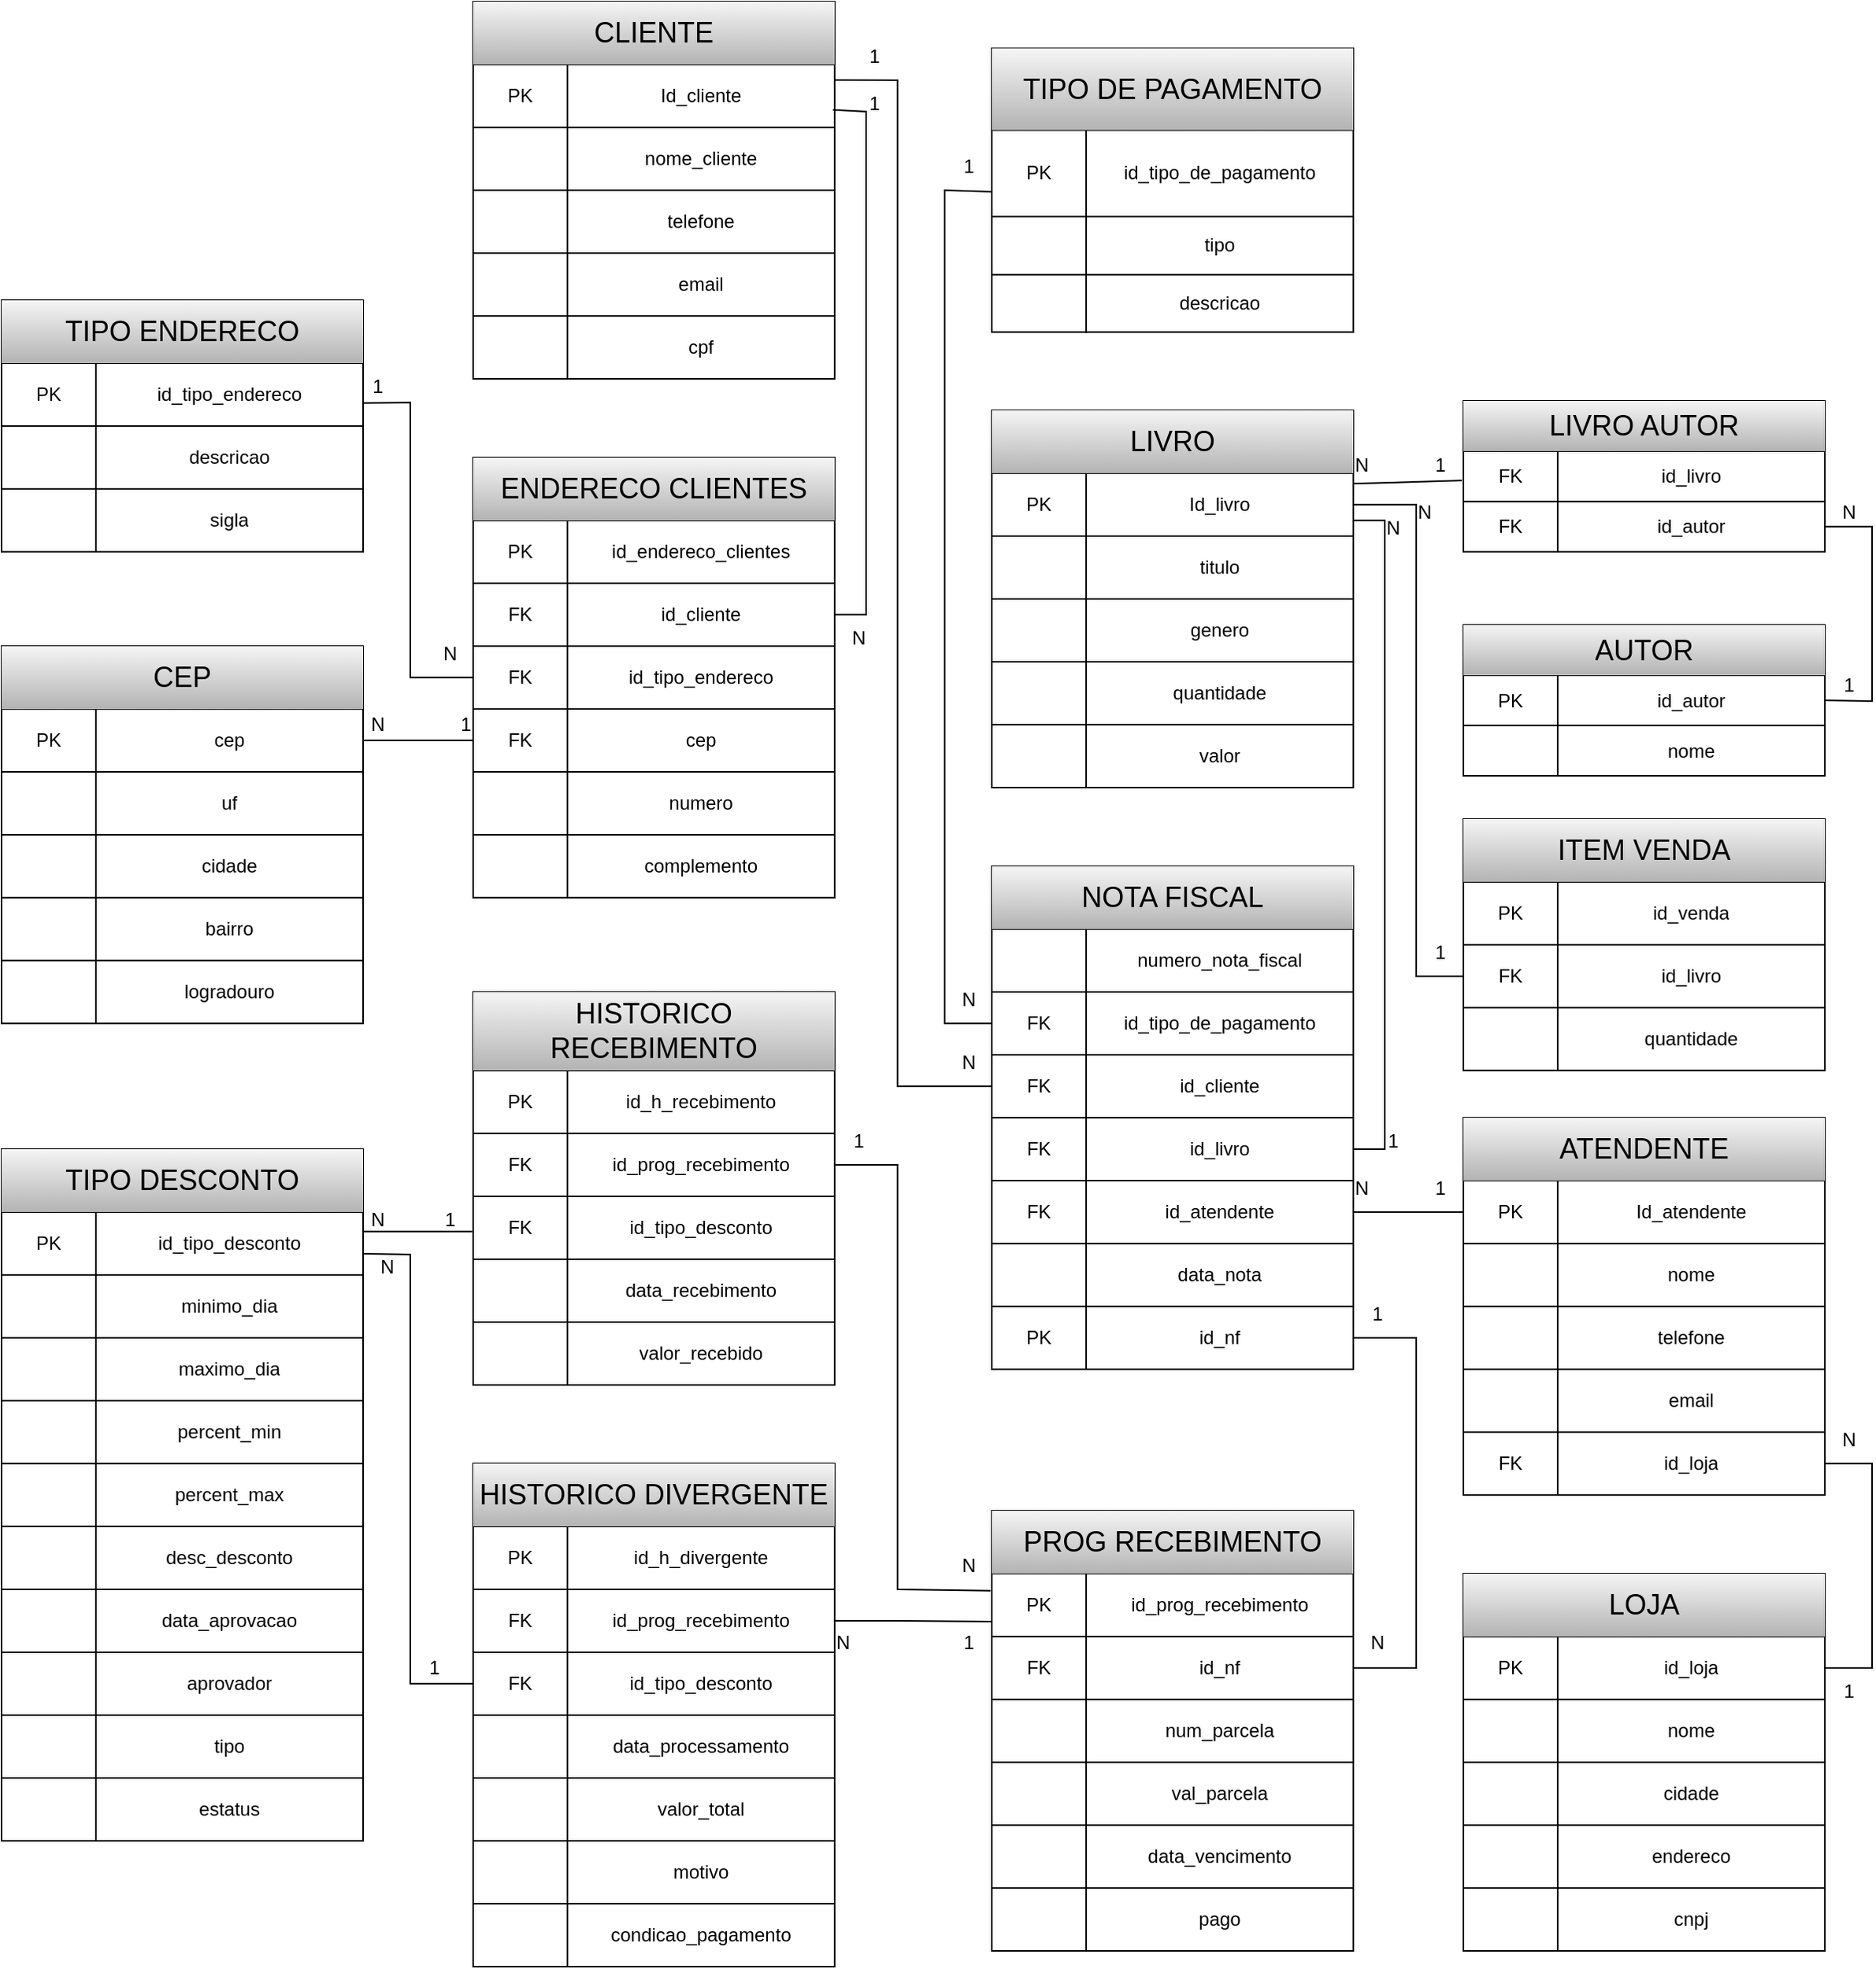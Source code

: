 <mxfile version="27.1.4">
  <diagram name="Página-1" id="df_snZFdFoSauUcQg7fh">
    <mxGraphModel dx="2363" dy="1310" grid="1" gridSize="10" guides="1" tooltips="1" connect="1" arrows="1" fold="1" page="1" pageScale="1" pageWidth="827" pageHeight="1169" math="0" shadow="0">
      <root>
        <mxCell id="0" />
        <mxCell id="1" parent="0" />
        <mxCell id="jNTaSUSKe1fC9ofm2qRA-5" value="" style="shape=table;startSize=0;container=1;collapsible=0;childLayout=tableLayout;" parent="1" vertex="1">
          <mxGeometry x="790" y="400" width="230" height="240" as="geometry" />
        </mxCell>
        <mxCell id="jNTaSUSKe1fC9ofm2qRA-6" value="" style="shape=tableRow;horizontal=0;startSize=0;swimlaneHead=0;swimlaneBody=0;strokeColor=inherit;top=0;left=0;bottom=0;right=0;collapsible=0;dropTarget=0;fillColor=none;points=[[0,0.5],[1,0.5]];portConstraint=eastwest;" parent="jNTaSUSKe1fC9ofm2qRA-5" vertex="1">
          <mxGeometry width="230" height="40" as="geometry" />
        </mxCell>
        <mxCell id="jNTaSUSKe1fC9ofm2qRA-18" value="&lt;font style=&quot;font-size: 18px;&quot;&gt;LIVRO&lt;/font&gt;" style="shape=partialRectangle;html=1;whiteSpace=wrap;connectable=0;strokeColor=#666666;overflow=hidden;fillColor=#f5f5f5;top=0;left=0;bottom=0;right=0;pointerEvents=1;rowspan=1;colspan=2;gradientColor=#b3b3b3;" parent="jNTaSUSKe1fC9ofm2qRA-6" vertex="1">
          <mxGeometry width="230" height="40" as="geometry">
            <mxRectangle width="60" height="40" as="alternateBounds" />
          </mxGeometry>
        </mxCell>
        <mxCell id="jNTaSUSKe1fC9ofm2qRA-7" value="&lt;font style=&quot;font-size: 18px;&quot;&gt;Livro&lt;/font&gt;" style="shape=partialRectangle;html=1;whiteSpace=wrap;connectable=0;strokeColor=inherit;overflow=hidden;fillColor=none;top=0;left=0;bottom=0;right=0;pointerEvents=1;" parent="jNTaSUSKe1fC9ofm2qRA-6" vertex="1" visible="0">
          <mxGeometry x="60" width="170" height="40" as="geometry">
            <mxRectangle width="170" height="40" as="alternateBounds" />
          </mxGeometry>
        </mxCell>
        <mxCell id="jNTaSUSKe1fC9ofm2qRA-8" value="" style="shape=tableRow;horizontal=0;startSize=0;swimlaneHead=0;swimlaneBody=0;strokeColor=inherit;top=0;left=0;bottom=0;right=0;collapsible=0;dropTarget=0;fillColor=none;points=[[0,0.5],[1,0.5]];portConstraint=eastwest;" parent="jNTaSUSKe1fC9ofm2qRA-5" vertex="1">
          <mxGeometry y="40" width="230" height="40" as="geometry" />
        </mxCell>
        <mxCell id="jNTaSUSKe1fC9ofm2qRA-19" value="PK" style="shape=partialRectangle;html=1;whiteSpace=wrap;connectable=0;strokeColor=inherit;overflow=hidden;fillColor=none;top=0;left=0;bottom=0;right=0;pointerEvents=1;" parent="jNTaSUSKe1fC9ofm2qRA-8" vertex="1">
          <mxGeometry width="60" height="40" as="geometry">
            <mxRectangle width="60" height="40" as="alternateBounds" />
          </mxGeometry>
        </mxCell>
        <mxCell id="jNTaSUSKe1fC9ofm2qRA-9" value="Id_livro" style="shape=partialRectangle;html=1;whiteSpace=wrap;connectable=0;strokeColor=inherit;overflow=hidden;fillColor=none;top=0;left=0;bottom=0;right=0;pointerEvents=1;" parent="jNTaSUSKe1fC9ofm2qRA-8" vertex="1">
          <mxGeometry x="60" width="170" height="40" as="geometry">
            <mxRectangle width="170" height="40" as="alternateBounds" />
          </mxGeometry>
        </mxCell>
        <mxCell id="jNTaSUSKe1fC9ofm2qRA-10" value="" style="shape=tableRow;horizontal=0;startSize=0;swimlaneHead=0;swimlaneBody=0;strokeColor=inherit;top=0;left=0;bottom=0;right=0;collapsible=0;dropTarget=0;fillColor=none;points=[[0,0.5],[1,0.5]];portConstraint=eastwest;" parent="jNTaSUSKe1fC9ofm2qRA-5" vertex="1">
          <mxGeometry y="80" width="230" height="40" as="geometry" />
        </mxCell>
        <mxCell id="jNTaSUSKe1fC9ofm2qRA-20" style="shape=partialRectangle;html=1;whiteSpace=wrap;connectable=0;strokeColor=inherit;overflow=hidden;fillColor=none;top=0;left=0;bottom=0;right=0;pointerEvents=1;" parent="jNTaSUSKe1fC9ofm2qRA-10" vertex="1">
          <mxGeometry width="60" height="40" as="geometry">
            <mxRectangle width="60" height="40" as="alternateBounds" />
          </mxGeometry>
        </mxCell>
        <mxCell id="jNTaSUSKe1fC9ofm2qRA-11" value="titulo" style="shape=partialRectangle;html=1;whiteSpace=wrap;connectable=0;strokeColor=inherit;overflow=hidden;fillColor=none;top=0;left=0;bottom=0;right=0;pointerEvents=1;" parent="jNTaSUSKe1fC9ofm2qRA-10" vertex="1">
          <mxGeometry x="60" width="170" height="40" as="geometry">
            <mxRectangle width="170" height="40" as="alternateBounds" />
          </mxGeometry>
        </mxCell>
        <mxCell id="jNTaSUSKe1fC9ofm2qRA-14" value="" style="shape=tableRow;horizontal=0;startSize=0;swimlaneHead=0;swimlaneBody=0;strokeColor=inherit;top=0;left=0;bottom=0;right=0;collapsible=0;dropTarget=0;fillColor=none;points=[[0,0.5],[1,0.5]];portConstraint=eastwest;" parent="jNTaSUSKe1fC9ofm2qRA-5" vertex="1">
          <mxGeometry y="120" width="230" height="40" as="geometry" />
        </mxCell>
        <mxCell id="jNTaSUSKe1fC9ofm2qRA-22" style="shape=partialRectangle;html=1;whiteSpace=wrap;connectable=0;strokeColor=inherit;overflow=hidden;fillColor=none;top=0;left=0;bottom=0;right=0;pointerEvents=1;" parent="jNTaSUSKe1fC9ofm2qRA-14" vertex="1">
          <mxGeometry width="60" height="40" as="geometry">
            <mxRectangle width="60" height="40" as="alternateBounds" />
          </mxGeometry>
        </mxCell>
        <mxCell id="jNTaSUSKe1fC9ofm2qRA-15" value="genero" style="shape=partialRectangle;html=1;whiteSpace=wrap;connectable=0;strokeColor=inherit;overflow=hidden;fillColor=none;top=0;left=0;bottom=0;right=0;pointerEvents=1;" parent="jNTaSUSKe1fC9ofm2qRA-14" vertex="1">
          <mxGeometry x="60" width="170" height="40" as="geometry">
            <mxRectangle width="170" height="40" as="alternateBounds" />
          </mxGeometry>
        </mxCell>
        <mxCell id="-hLwLj78S3W-SjMAlXVM-20" style="shape=tableRow;horizontal=0;startSize=0;swimlaneHead=0;swimlaneBody=0;strokeColor=inherit;top=0;left=0;bottom=0;right=0;collapsible=0;dropTarget=0;fillColor=none;points=[[0,0.5],[1,0.5]];portConstraint=eastwest;" parent="jNTaSUSKe1fC9ofm2qRA-5" vertex="1">
          <mxGeometry y="160" width="230" height="40" as="geometry" />
        </mxCell>
        <mxCell id="-hLwLj78S3W-SjMAlXVM-21" style="shape=partialRectangle;html=1;whiteSpace=wrap;connectable=0;strokeColor=inherit;overflow=hidden;fillColor=none;top=0;left=0;bottom=0;right=0;pointerEvents=1;" parent="-hLwLj78S3W-SjMAlXVM-20" vertex="1">
          <mxGeometry width="60" height="40" as="geometry">
            <mxRectangle width="60" height="40" as="alternateBounds" />
          </mxGeometry>
        </mxCell>
        <mxCell id="-hLwLj78S3W-SjMAlXVM-22" value="quantidade" style="shape=partialRectangle;html=1;whiteSpace=wrap;connectable=0;strokeColor=inherit;overflow=hidden;fillColor=none;top=0;left=0;bottom=0;right=0;pointerEvents=1;" parent="-hLwLj78S3W-SjMAlXVM-20" vertex="1">
          <mxGeometry x="60" width="170" height="40" as="geometry">
            <mxRectangle width="170" height="40" as="alternateBounds" />
          </mxGeometry>
        </mxCell>
        <mxCell id="-hLwLj78S3W-SjMAlXVM-7" style="shape=tableRow;horizontal=0;startSize=0;swimlaneHead=0;swimlaneBody=0;strokeColor=inherit;top=0;left=0;bottom=0;right=0;collapsible=0;dropTarget=0;fillColor=none;points=[[0,0.5],[1,0.5]];portConstraint=eastwest;" parent="jNTaSUSKe1fC9ofm2qRA-5" vertex="1">
          <mxGeometry y="200" width="230" height="40" as="geometry" />
        </mxCell>
        <mxCell id="-hLwLj78S3W-SjMAlXVM-8" style="shape=partialRectangle;html=1;whiteSpace=wrap;connectable=0;strokeColor=inherit;overflow=hidden;fillColor=none;top=0;left=0;bottom=0;right=0;pointerEvents=1;" parent="-hLwLj78S3W-SjMAlXVM-7" vertex="1">
          <mxGeometry width="60" height="40" as="geometry">
            <mxRectangle width="60" height="40" as="alternateBounds" />
          </mxGeometry>
        </mxCell>
        <mxCell id="-hLwLj78S3W-SjMAlXVM-9" value="&lt;div&gt;valor&lt;/div&gt;" style="shape=partialRectangle;html=1;whiteSpace=wrap;connectable=0;strokeColor=inherit;overflow=hidden;fillColor=none;top=0;left=0;bottom=0;right=0;pointerEvents=1;" parent="-hLwLj78S3W-SjMAlXVM-7" vertex="1">
          <mxGeometry x="60" width="170" height="40" as="geometry">
            <mxRectangle width="170" height="40" as="alternateBounds" />
          </mxGeometry>
        </mxCell>
        <mxCell id="jNTaSUSKe1fC9ofm2qRA-66" value="" style="shape=table;startSize=0;container=1;collapsible=0;childLayout=tableLayout;" parent="1" vertex="1">
          <mxGeometry x="460" y="140" width="230" height="240" as="geometry" />
        </mxCell>
        <mxCell id="jNTaSUSKe1fC9ofm2qRA-67" value="" style="shape=tableRow;horizontal=0;startSize=0;swimlaneHead=0;swimlaneBody=0;strokeColor=inherit;top=0;left=0;bottom=0;right=0;collapsible=0;dropTarget=0;fillColor=none;points=[[0,0.5],[1,0.5]];portConstraint=eastwest;" parent="jNTaSUSKe1fC9ofm2qRA-66" vertex="1">
          <mxGeometry width="230" height="40" as="geometry" />
        </mxCell>
        <mxCell id="jNTaSUSKe1fC9ofm2qRA-68" value="&lt;font style=&quot;font-size: 18px;&quot;&gt;CLIENTE&lt;/font&gt;" style="shape=partialRectangle;html=1;whiteSpace=wrap;connectable=0;strokeColor=#666666;overflow=hidden;fillColor=#f5f5f5;top=0;left=0;bottom=0;right=0;pointerEvents=1;rowspan=1;colspan=2;gradientColor=#b3b3b3;" parent="jNTaSUSKe1fC9ofm2qRA-67" vertex="1">
          <mxGeometry width="230" height="40" as="geometry">
            <mxRectangle width="60" height="40" as="alternateBounds" />
          </mxGeometry>
        </mxCell>
        <mxCell id="jNTaSUSKe1fC9ofm2qRA-69" value="&lt;font style=&quot;font-size: 18px;&quot;&gt;Livro&lt;/font&gt;" style="shape=partialRectangle;html=1;whiteSpace=wrap;connectable=0;strokeColor=inherit;overflow=hidden;fillColor=none;top=0;left=0;bottom=0;right=0;pointerEvents=1;" parent="jNTaSUSKe1fC9ofm2qRA-67" vertex="1" visible="0">
          <mxGeometry x="60" width="170" height="40" as="geometry">
            <mxRectangle width="170" height="40" as="alternateBounds" />
          </mxGeometry>
        </mxCell>
        <mxCell id="jNTaSUSKe1fC9ofm2qRA-70" value="" style="shape=tableRow;horizontal=0;startSize=0;swimlaneHead=0;swimlaneBody=0;strokeColor=inherit;top=0;left=0;bottom=0;right=0;collapsible=0;dropTarget=0;fillColor=none;points=[[0,0.5],[1,0.5]];portConstraint=eastwest;" parent="jNTaSUSKe1fC9ofm2qRA-66" vertex="1">
          <mxGeometry y="40" width="230" height="40" as="geometry" />
        </mxCell>
        <mxCell id="jNTaSUSKe1fC9ofm2qRA-71" value="PK" style="shape=partialRectangle;html=1;whiteSpace=wrap;connectable=0;strokeColor=inherit;overflow=hidden;fillColor=none;top=0;left=0;bottom=0;right=0;pointerEvents=1;" parent="jNTaSUSKe1fC9ofm2qRA-70" vertex="1">
          <mxGeometry width="60" height="40" as="geometry">
            <mxRectangle width="60" height="40" as="alternateBounds" />
          </mxGeometry>
        </mxCell>
        <mxCell id="jNTaSUSKe1fC9ofm2qRA-72" value="Id_cliente" style="shape=partialRectangle;html=1;whiteSpace=wrap;connectable=0;strokeColor=inherit;overflow=hidden;fillColor=none;top=0;left=0;bottom=0;right=0;pointerEvents=1;" parent="jNTaSUSKe1fC9ofm2qRA-70" vertex="1">
          <mxGeometry x="60" width="170" height="40" as="geometry">
            <mxRectangle width="170" height="40" as="alternateBounds" />
          </mxGeometry>
        </mxCell>
        <mxCell id="jNTaSUSKe1fC9ofm2qRA-73" value="" style="shape=tableRow;horizontal=0;startSize=0;swimlaneHead=0;swimlaneBody=0;strokeColor=inherit;top=0;left=0;bottom=0;right=0;collapsible=0;dropTarget=0;fillColor=none;points=[[0,0.5],[1,0.5]];portConstraint=eastwest;" parent="jNTaSUSKe1fC9ofm2qRA-66" vertex="1">
          <mxGeometry y="80" width="230" height="40" as="geometry" />
        </mxCell>
        <mxCell id="jNTaSUSKe1fC9ofm2qRA-74" style="shape=partialRectangle;html=1;whiteSpace=wrap;connectable=0;strokeColor=inherit;overflow=hidden;fillColor=none;top=0;left=0;bottom=0;right=0;pointerEvents=1;" parent="jNTaSUSKe1fC9ofm2qRA-73" vertex="1">
          <mxGeometry width="60" height="40" as="geometry">
            <mxRectangle width="60" height="40" as="alternateBounds" />
          </mxGeometry>
        </mxCell>
        <mxCell id="jNTaSUSKe1fC9ofm2qRA-75" value="nome_cliente" style="shape=partialRectangle;html=1;whiteSpace=wrap;connectable=0;strokeColor=inherit;overflow=hidden;fillColor=none;top=0;left=0;bottom=0;right=0;pointerEvents=1;" parent="jNTaSUSKe1fC9ofm2qRA-73" vertex="1">
          <mxGeometry x="60" width="170" height="40" as="geometry">
            <mxRectangle width="170" height="40" as="alternateBounds" />
          </mxGeometry>
        </mxCell>
        <mxCell id="jNTaSUSKe1fC9ofm2qRA-76" value="" style="shape=tableRow;horizontal=0;startSize=0;swimlaneHead=0;swimlaneBody=0;strokeColor=inherit;top=0;left=0;bottom=0;right=0;collapsible=0;dropTarget=0;fillColor=none;points=[[0,0.5],[1,0.5]];portConstraint=eastwest;" parent="jNTaSUSKe1fC9ofm2qRA-66" vertex="1">
          <mxGeometry y="120" width="230" height="40" as="geometry" />
        </mxCell>
        <mxCell id="jNTaSUSKe1fC9ofm2qRA-77" style="shape=partialRectangle;html=1;whiteSpace=wrap;connectable=0;strokeColor=inherit;overflow=hidden;fillColor=none;top=0;left=0;bottom=0;right=0;pointerEvents=1;" parent="jNTaSUSKe1fC9ofm2qRA-76" vertex="1">
          <mxGeometry width="60" height="40" as="geometry">
            <mxRectangle width="60" height="40" as="alternateBounds" />
          </mxGeometry>
        </mxCell>
        <mxCell id="jNTaSUSKe1fC9ofm2qRA-78" value="telefone" style="shape=partialRectangle;html=1;whiteSpace=wrap;connectable=0;strokeColor=inherit;overflow=hidden;fillColor=none;top=0;left=0;bottom=0;right=0;pointerEvents=1;" parent="jNTaSUSKe1fC9ofm2qRA-76" vertex="1">
          <mxGeometry x="60" width="170" height="40" as="geometry">
            <mxRectangle width="170" height="40" as="alternateBounds" />
          </mxGeometry>
        </mxCell>
        <mxCell id="jNTaSUSKe1fC9ofm2qRA-79" value="" style="shape=tableRow;horizontal=0;startSize=0;swimlaneHead=0;swimlaneBody=0;strokeColor=inherit;top=0;left=0;bottom=0;right=0;collapsible=0;dropTarget=0;fillColor=none;points=[[0,0.5],[1,0.5]];portConstraint=eastwest;" parent="jNTaSUSKe1fC9ofm2qRA-66" vertex="1">
          <mxGeometry y="160" width="230" height="40" as="geometry" />
        </mxCell>
        <mxCell id="jNTaSUSKe1fC9ofm2qRA-80" style="shape=partialRectangle;html=1;whiteSpace=wrap;connectable=0;strokeColor=inherit;overflow=hidden;fillColor=none;top=0;left=0;bottom=0;right=0;pointerEvents=1;" parent="jNTaSUSKe1fC9ofm2qRA-79" vertex="1">
          <mxGeometry width="60" height="40" as="geometry">
            <mxRectangle width="60" height="40" as="alternateBounds" />
          </mxGeometry>
        </mxCell>
        <mxCell id="jNTaSUSKe1fC9ofm2qRA-81" value="email" style="shape=partialRectangle;html=1;whiteSpace=wrap;connectable=0;strokeColor=inherit;overflow=hidden;fillColor=none;top=0;left=0;bottom=0;right=0;pointerEvents=1;" parent="jNTaSUSKe1fC9ofm2qRA-79" vertex="1">
          <mxGeometry x="60" width="170" height="40" as="geometry">
            <mxRectangle width="170" height="40" as="alternateBounds" />
          </mxGeometry>
        </mxCell>
        <mxCell id="MK-CfrDireuOw1NUeYd8-1" style="shape=tableRow;horizontal=0;startSize=0;swimlaneHead=0;swimlaneBody=0;strokeColor=inherit;top=0;left=0;bottom=0;right=0;collapsible=0;dropTarget=0;fillColor=none;points=[[0,0.5],[1,0.5]];portConstraint=eastwest;" parent="jNTaSUSKe1fC9ofm2qRA-66" vertex="1">
          <mxGeometry y="200" width="230" height="40" as="geometry" />
        </mxCell>
        <mxCell id="MK-CfrDireuOw1NUeYd8-2" style="shape=partialRectangle;html=1;whiteSpace=wrap;connectable=0;strokeColor=inherit;overflow=hidden;fillColor=none;top=0;left=0;bottom=0;right=0;pointerEvents=1;" parent="MK-CfrDireuOw1NUeYd8-1" vertex="1">
          <mxGeometry width="60" height="40" as="geometry">
            <mxRectangle width="60" height="40" as="alternateBounds" />
          </mxGeometry>
        </mxCell>
        <mxCell id="MK-CfrDireuOw1NUeYd8-3" value="cpf" style="shape=partialRectangle;html=1;whiteSpace=wrap;connectable=0;strokeColor=inherit;overflow=hidden;fillColor=none;top=0;left=0;bottom=0;right=0;pointerEvents=1;" parent="MK-CfrDireuOw1NUeYd8-1" vertex="1">
          <mxGeometry x="60" width="170" height="40" as="geometry">
            <mxRectangle width="170" height="40" as="alternateBounds" />
          </mxGeometry>
        </mxCell>
        <mxCell id="jNTaSUSKe1fC9ofm2qRA-91" value="" style="shape=table;startSize=0;container=1;collapsible=0;childLayout=tableLayout;" parent="1" vertex="1">
          <mxGeometry x="1090" y="850" width="230" height="240" as="geometry" />
        </mxCell>
        <mxCell id="jNTaSUSKe1fC9ofm2qRA-92" value="" style="shape=tableRow;horizontal=0;startSize=0;swimlaneHead=0;swimlaneBody=0;strokeColor=inherit;top=0;left=0;bottom=0;right=0;collapsible=0;dropTarget=0;fillColor=none;points=[[0,0.5],[1,0.5]];portConstraint=eastwest;" parent="jNTaSUSKe1fC9ofm2qRA-91" vertex="1">
          <mxGeometry width="230" height="40" as="geometry" />
        </mxCell>
        <mxCell id="jNTaSUSKe1fC9ofm2qRA-93" value="&lt;span style=&quot;font-size: 18px;&quot;&gt;ATENDENTE&lt;/span&gt;" style="shape=partialRectangle;html=1;whiteSpace=wrap;connectable=0;strokeColor=#666666;overflow=hidden;fillColor=#f5f5f5;top=0;left=0;bottom=0;right=0;pointerEvents=1;rowspan=1;colspan=2;gradientColor=#b3b3b3;" parent="jNTaSUSKe1fC9ofm2qRA-92" vertex="1">
          <mxGeometry width="230" height="40" as="geometry">
            <mxRectangle width="60" height="40" as="alternateBounds" />
          </mxGeometry>
        </mxCell>
        <mxCell id="jNTaSUSKe1fC9ofm2qRA-94" value="&lt;font style=&quot;font-size: 18px;&quot;&gt;Livro&lt;/font&gt;" style="shape=partialRectangle;html=1;whiteSpace=wrap;connectable=0;strokeColor=inherit;overflow=hidden;fillColor=none;top=0;left=0;bottom=0;right=0;pointerEvents=1;" parent="jNTaSUSKe1fC9ofm2qRA-92" vertex="1" visible="0">
          <mxGeometry x="60" width="170" height="40" as="geometry">
            <mxRectangle width="170" height="40" as="alternateBounds" />
          </mxGeometry>
        </mxCell>
        <mxCell id="jNTaSUSKe1fC9ofm2qRA-95" value="" style="shape=tableRow;horizontal=0;startSize=0;swimlaneHead=0;swimlaneBody=0;strokeColor=inherit;top=0;left=0;bottom=0;right=0;collapsible=0;dropTarget=0;fillColor=none;points=[[0,0.5],[1,0.5]];portConstraint=eastwest;" parent="jNTaSUSKe1fC9ofm2qRA-91" vertex="1">
          <mxGeometry y="40" width="230" height="40" as="geometry" />
        </mxCell>
        <mxCell id="jNTaSUSKe1fC9ofm2qRA-96" value="PK" style="shape=partialRectangle;html=1;whiteSpace=wrap;connectable=0;strokeColor=inherit;overflow=hidden;fillColor=none;top=0;left=0;bottom=0;right=0;pointerEvents=1;" parent="jNTaSUSKe1fC9ofm2qRA-95" vertex="1">
          <mxGeometry width="60" height="40" as="geometry">
            <mxRectangle width="60" height="40" as="alternateBounds" />
          </mxGeometry>
        </mxCell>
        <mxCell id="jNTaSUSKe1fC9ofm2qRA-97" value="Id_atendente" style="shape=partialRectangle;html=1;whiteSpace=wrap;connectable=0;strokeColor=inherit;overflow=hidden;fillColor=none;top=0;left=0;bottom=0;right=0;pointerEvents=1;" parent="jNTaSUSKe1fC9ofm2qRA-95" vertex="1">
          <mxGeometry x="60" width="170" height="40" as="geometry">
            <mxRectangle width="170" height="40" as="alternateBounds" />
          </mxGeometry>
        </mxCell>
        <mxCell id="jNTaSUSKe1fC9ofm2qRA-98" value="" style="shape=tableRow;horizontal=0;startSize=0;swimlaneHead=0;swimlaneBody=0;strokeColor=inherit;top=0;left=0;bottom=0;right=0;collapsible=0;dropTarget=0;fillColor=none;points=[[0,0.5],[1,0.5]];portConstraint=eastwest;" parent="jNTaSUSKe1fC9ofm2qRA-91" vertex="1">
          <mxGeometry y="80" width="230" height="40" as="geometry" />
        </mxCell>
        <mxCell id="jNTaSUSKe1fC9ofm2qRA-99" style="shape=partialRectangle;html=1;whiteSpace=wrap;connectable=0;strokeColor=inherit;overflow=hidden;fillColor=none;top=0;left=0;bottom=0;right=0;pointerEvents=1;" parent="jNTaSUSKe1fC9ofm2qRA-98" vertex="1">
          <mxGeometry width="60" height="40" as="geometry">
            <mxRectangle width="60" height="40" as="alternateBounds" />
          </mxGeometry>
        </mxCell>
        <mxCell id="jNTaSUSKe1fC9ofm2qRA-100" value="nome" style="shape=partialRectangle;html=1;whiteSpace=wrap;connectable=0;strokeColor=inherit;overflow=hidden;fillColor=none;top=0;left=0;bottom=0;right=0;pointerEvents=1;" parent="jNTaSUSKe1fC9ofm2qRA-98" vertex="1">
          <mxGeometry x="60" width="170" height="40" as="geometry">
            <mxRectangle width="170" height="40" as="alternateBounds" />
          </mxGeometry>
        </mxCell>
        <mxCell id="jNTaSUSKe1fC9ofm2qRA-101" value="" style="shape=tableRow;horizontal=0;startSize=0;swimlaneHead=0;swimlaneBody=0;strokeColor=inherit;top=0;left=0;bottom=0;right=0;collapsible=0;dropTarget=0;fillColor=none;points=[[0,0.5],[1,0.5]];portConstraint=eastwest;" parent="jNTaSUSKe1fC9ofm2qRA-91" vertex="1">
          <mxGeometry y="120" width="230" height="40" as="geometry" />
        </mxCell>
        <mxCell id="jNTaSUSKe1fC9ofm2qRA-102" style="shape=partialRectangle;html=1;whiteSpace=wrap;connectable=0;strokeColor=inherit;overflow=hidden;fillColor=none;top=0;left=0;bottom=0;right=0;pointerEvents=1;" parent="jNTaSUSKe1fC9ofm2qRA-101" vertex="1">
          <mxGeometry width="60" height="40" as="geometry">
            <mxRectangle width="60" height="40" as="alternateBounds" />
          </mxGeometry>
        </mxCell>
        <mxCell id="jNTaSUSKe1fC9ofm2qRA-103" value="telefone" style="shape=partialRectangle;html=1;whiteSpace=wrap;connectable=0;strokeColor=inherit;overflow=hidden;fillColor=none;top=0;left=0;bottom=0;right=0;pointerEvents=1;" parent="jNTaSUSKe1fC9ofm2qRA-101" vertex="1">
          <mxGeometry x="60" width="170" height="40" as="geometry">
            <mxRectangle width="170" height="40" as="alternateBounds" />
          </mxGeometry>
        </mxCell>
        <mxCell id="jNTaSUSKe1fC9ofm2qRA-104" value="" style="shape=tableRow;horizontal=0;startSize=0;swimlaneHead=0;swimlaneBody=0;strokeColor=inherit;top=0;left=0;bottom=0;right=0;collapsible=0;dropTarget=0;fillColor=none;points=[[0,0.5],[1,0.5]];portConstraint=eastwest;" parent="jNTaSUSKe1fC9ofm2qRA-91" vertex="1">
          <mxGeometry y="160" width="230" height="40" as="geometry" />
        </mxCell>
        <mxCell id="jNTaSUSKe1fC9ofm2qRA-105" style="shape=partialRectangle;html=1;whiteSpace=wrap;connectable=0;strokeColor=inherit;overflow=hidden;fillColor=none;top=0;left=0;bottom=0;right=0;pointerEvents=1;" parent="jNTaSUSKe1fC9ofm2qRA-104" vertex="1">
          <mxGeometry width="60" height="40" as="geometry">
            <mxRectangle width="60" height="40" as="alternateBounds" />
          </mxGeometry>
        </mxCell>
        <mxCell id="jNTaSUSKe1fC9ofm2qRA-106" value="email" style="shape=partialRectangle;html=1;whiteSpace=wrap;connectable=0;strokeColor=inherit;overflow=hidden;fillColor=none;top=0;left=0;bottom=0;right=0;pointerEvents=1;" parent="jNTaSUSKe1fC9ofm2qRA-104" vertex="1">
          <mxGeometry x="60" width="170" height="40" as="geometry">
            <mxRectangle width="170" height="40" as="alternateBounds" />
          </mxGeometry>
        </mxCell>
        <mxCell id="gTCKxjx8eckYjmwAqk5_-66" style="shape=tableRow;horizontal=0;startSize=0;swimlaneHead=0;swimlaneBody=0;strokeColor=inherit;top=0;left=0;bottom=0;right=0;collapsible=0;dropTarget=0;fillColor=none;points=[[0,0.5],[1,0.5]];portConstraint=eastwest;" parent="jNTaSUSKe1fC9ofm2qRA-91" vertex="1">
          <mxGeometry y="200" width="230" height="40" as="geometry" />
        </mxCell>
        <mxCell id="gTCKxjx8eckYjmwAqk5_-67" value="FK" style="shape=partialRectangle;html=1;whiteSpace=wrap;connectable=0;strokeColor=inherit;overflow=hidden;fillColor=none;top=0;left=0;bottom=0;right=0;pointerEvents=1;" parent="gTCKxjx8eckYjmwAqk5_-66" vertex="1">
          <mxGeometry width="60" height="40" as="geometry">
            <mxRectangle width="60" height="40" as="alternateBounds" />
          </mxGeometry>
        </mxCell>
        <mxCell id="gTCKxjx8eckYjmwAqk5_-68" value="id_loja" style="shape=partialRectangle;html=1;whiteSpace=wrap;connectable=0;strokeColor=inherit;overflow=hidden;fillColor=none;top=0;left=0;bottom=0;right=0;pointerEvents=1;" parent="gTCKxjx8eckYjmwAqk5_-66" vertex="1">
          <mxGeometry x="60" width="170" height="40" as="geometry">
            <mxRectangle width="170" height="40" as="alternateBounds" />
          </mxGeometry>
        </mxCell>
        <mxCell id="jNTaSUSKe1fC9ofm2qRA-256" value="" style="shape=table;startSize=0;container=1;collapsible=0;childLayout=tableLayout;" parent="1" vertex="1">
          <mxGeometry x="1090" y="536.5" width="230" height="96" as="geometry" />
        </mxCell>
        <mxCell id="jNTaSUSKe1fC9ofm2qRA-257" value="" style="shape=tableRow;horizontal=0;startSize=0;swimlaneHead=0;swimlaneBody=0;strokeColor=inherit;top=0;left=0;bottom=0;right=0;collapsible=0;dropTarget=0;fillColor=none;points=[[0,0.5],[1,0.5]];portConstraint=eastwest;" parent="jNTaSUSKe1fC9ofm2qRA-256" vertex="1">
          <mxGeometry width="230" height="32" as="geometry" />
        </mxCell>
        <mxCell id="jNTaSUSKe1fC9ofm2qRA-258" value="&lt;span style=&quot;font-size: 18px;&quot;&gt;AUTOR&lt;/span&gt;" style="shape=partialRectangle;html=1;whiteSpace=wrap;connectable=0;strokeColor=#666666;overflow=hidden;fillColor=#f5f5f5;top=0;left=0;bottom=0;right=0;pointerEvents=1;rowspan=1;colspan=2;gradientColor=#b3b3b3;" parent="jNTaSUSKe1fC9ofm2qRA-257" vertex="1">
          <mxGeometry width="230" height="32" as="geometry">
            <mxRectangle width="60" height="32" as="alternateBounds" />
          </mxGeometry>
        </mxCell>
        <mxCell id="jNTaSUSKe1fC9ofm2qRA-259" value="&lt;font style=&quot;font-size: 18px;&quot;&gt;Livro&lt;/font&gt;" style="shape=partialRectangle;html=1;whiteSpace=wrap;connectable=0;strokeColor=inherit;overflow=hidden;fillColor=none;top=0;left=0;bottom=0;right=0;pointerEvents=1;" parent="jNTaSUSKe1fC9ofm2qRA-257" vertex="1" visible="0">
          <mxGeometry x="60" width="170" height="32" as="geometry">
            <mxRectangle width="170" height="32" as="alternateBounds" />
          </mxGeometry>
        </mxCell>
        <mxCell id="jNTaSUSKe1fC9ofm2qRA-277" value="" style="shape=tableRow;horizontal=0;startSize=0;swimlaneHead=0;swimlaneBody=0;strokeColor=inherit;top=0;left=0;bottom=0;right=0;collapsible=0;dropTarget=0;fillColor=none;points=[[0,0.5],[1,0.5]];portConstraint=eastwest;" parent="jNTaSUSKe1fC9ofm2qRA-256" vertex="1">
          <mxGeometry y="32" width="230" height="32" as="geometry" />
        </mxCell>
        <mxCell id="jNTaSUSKe1fC9ofm2qRA-278" value="PK" style="shape=partialRectangle;html=1;whiteSpace=wrap;connectable=0;strokeColor=inherit;overflow=hidden;fillColor=none;top=0;left=0;bottom=0;right=0;pointerEvents=1;" parent="jNTaSUSKe1fC9ofm2qRA-277" vertex="1">
          <mxGeometry width="60" height="32" as="geometry">
            <mxRectangle width="60" height="32" as="alternateBounds" />
          </mxGeometry>
        </mxCell>
        <mxCell id="jNTaSUSKe1fC9ofm2qRA-279" value="id_autor" style="shape=partialRectangle;html=1;whiteSpace=wrap;connectable=0;strokeColor=inherit;overflow=hidden;fillColor=none;top=0;left=0;bottom=0;right=0;pointerEvents=1;" parent="jNTaSUSKe1fC9ofm2qRA-277" vertex="1">
          <mxGeometry x="60" width="170" height="32" as="geometry">
            <mxRectangle width="170" height="32" as="alternateBounds" />
          </mxGeometry>
        </mxCell>
        <mxCell id="jNTaSUSKe1fC9ofm2qRA-280" value="" style="shape=tableRow;horizontal=0;startSize=0;swimlaneHead=0;swimlaneBody=0;strokeColor=inherit;top=0;left=0;bottom=0;right=0;collapsible=0;dropTarget=0;fillColor=none;points=[[0,0.5],[1,0.5]];portConstraint=eastwest;" parent="jNTaSUSKe1fC9ofm2qRA-256" vertex="1">
          <mxGeometry y="64" width="230" height="32" as="geometry" />
        </mxCell>
        <mxCell id="jNTaSUSKe1fC9ofm2qRA-281" value="" style="shape=partialRectangle;html=1;whiteSpace=wrap;connectable=0;strokeColor=inherit;overflow=hidden;fillColor=none;top=0;left=0;bottom=0;right=0;pointerEvents=1;" parent="jNTaSUSKe1fC9ofm2qRA-280" vertex="1">
          <mxGeometry width="60" height="32" as="geometry">
            <mxRectangle width="60" height="32" as="alternateBounds" />
          </mxGeometry>
        </mxCell>
        <mxCell id="jNTaSUSKe1fC9ofm2qRA-282" value="nome" style="shape=partialRectangle;html=1;whiteSpace=wrap;connectable=0;strokeColor=inherit;overflow=hidden;fillColor=none;top=0;left=0;bottom=0;right=0;pointerEvents=1;" parent="jNTaSUSKe1fC9ofm2qRA-280" vertex="1">
          <mxGeometry x="60" width="170" height="32" as="geometry">
            <mxRectangle width="170" height="32" as="alternateBounds" />
          </mxGeometry>
        </mxCell>
        <mxCell id="gT9VgYqtc6GmlGW1Bxi--1" value="" style="shape=table;startSize=0;container=1;collapsible=0;childLayout=tableLayout;" parent="1" vertex="1">
          <mxGeometry x="1090" y="1140" width="230" height="240" as="geometry" />
        </mxCell>
        <mxCell id="gT9VgYqtc6GmlGW1Bxi--2" value="" style="shape=tableRow;horizontal=0;startSize=0;swimlaneHead=0;swimlaneBody=0;strokeColor=inherit;top=0;left=0;bottom=0;right=0;collapsible=0;dropTarget=0;fillColor=none;points=[[0,0.5],[1,0.5]];portConstraint=eastwest;" parent="gT9VgYqtc6GmlGW1Bxi--1" vertex="1">
          <mxGeometry width="230" height="40" as="geometry" />
        </mxCell>
        <mxCell id="gT9VgYqtc6GmlGW1Bxi--3" value="&lt;span style=&quot;font-size: 18px;&quot;&gt;LOJA&lt;/span&gt;" style="shape=partialRectangle;html=1;whiteSpace=wrap;connectable=0;strokeColor=#666666;overflow=hidden;fillColor=#f5f5f5;top=0;left=0;bottom=0;right=0;pointerEvents=1;rowspan=1;colspan=2;gradientColor=#b3b3b3;" parent="gT9VgYqtc6GmlGW1Bxi--2" vertex="1">
          <mxGeometry width="230" height="40" as="geometry">
            <mxRectangle width="60" height="40" as="alternateBounds" />
          </mxGeometry>
        </mxCell>
        <mxCell id="gT9VgYqtc6GmlGW1Bxi--4" value="&lt;font style=&quot;font-size: 18px;&quot;&gt;Livro&lt;/font&gt;" style="shape=partialRectangle;html=1;whiteSpace=wrap;connectable=0;strokeColor=inherit;overflow=hidden;fillColor=none;top=0;left=0;bottom=0;right=0;pointerEvents=1;" parent="gT9VgYqtc6GmlGW1Bxi--2" vertex="1" visible="0">
          <mxGeometry x="60" width="170" height="40" as="geometry">
            <mxRectangle width="170" height="40" as="alternateBounds" />
          </mxGeometry>
        </mxCell>
        <mxCell id="gT9VgYqtc6GmlGW1Bxi--5" value="" style="shape=tableRow;horizontal=0;startSize=0;swimlaneHead=0;swimlaneBody=0;strokeColor=inherit;top=0;left=0;bottom=0;right=0;collapsible=0;dropTarget=0;fillColor=none;points=[[0,0.5],[1,0.5]];portConstraint=eastwest;" parent="gT9VgYqtc6GmlGW1Bxi--1" vertex="1">
          <mxGeometry y="40" width="230" height="40" as="geometry" />
        </mxCell>
        <mxCell id="gT9VgYqtc6GmlGW1Bxi--6" value="PK" style="shape=partialRectangle;html=1;whiteSpace=wrap;connectable=0;strokeColor=inherit;overflow=hidden;fillColor=none;top=0;left=0;bottom=0;right=0;pointerEvents=1;" parent="gT9VgYqtc6GmlGW1Bxi--5" vertex="1">
          <mxGeometry width="60" height="40" as="geometry">
            <mxRectangle width="60" height="40" as="alternateBounds" />
          </mxGeometry>
        </mxCell>
        <mxCell id="gT9VgYqtc6GmlGW1Bxi--7" value="id_loja" style="shape=partialRectangle;html=1;whiteSpace=wrap;connectable=0;strokeColor=inherit;overflow=hidden;fillColor=none;top=0;left=0;bottom=0;right=0;pointerEvents=1;" parent="gT9VgYqtc6GmlGW1Bxi--5" vertex="1">
          <mxGeometry x="60" width="170" height="40" as="geometry">
            <mxRectangle width="170" height="40" as="alternateBounds" />
          </mxGeometry>
        </mxCell>
        <mxCell id="gT9VgYqtc6GmlGW1Bxi--8" value="" style="shape=tableRow;horizontal=0;startSize=0;swimlaneHead=0;swimlaneBody=0;strokeColor=inherit;top=0;left=0;bottom=0;right=0;collapsible=0;dropTarget=0;fillColor=none;points=[[0,0.5],[1,0.5]];portConstraint=eastwest;" parent="gT9VgYqtc6GmlGW1Bxi--1" vertex="1">
          <mxGeometry y="80" width="230" height="40" as="geometry" />
        </mxCell>
        <mxCell id="gT9VgYqtc6GmlGW1Bxi--9" value="" style="shape=partialRectangle;html=1;whiteSpace=wrap;connectable=0;strokeColor=inherit;overflow=hidden;fillColor=none;top=0;left=0;bottom=0;right=0;pointerEvents=1;" parent="gT9VgYqtc6GmlGW1Bxi--8" vertex="1">
          <mxGeometry width="60" height="40" as="geometry">
            <mxRectangle width="60" height="40" as="alternateBounds" />
          </mxGeometry>
        </mxCell>
        <mxCell id="gT9VgYqtc6GmlGW1Bxi--10" value="nome" style="shape=partialRectangle;html=1;whiteSpace=wrap;connectable=0;strokeColor=inherit;overflow=hidden;fillColor=none;top=0;left=0;bottom=0;right=0;pointerEvents=1;" parent="gT9VgYqtc6GmlGW1Bxi--8" vertex="1">
          <mxGeometry x="60" width="170" height="40" as="geometry">
            <mxRectangle width="170" height="40" as="alternateBounds" />
          </mxGeometry>
        </mxCell>
        <mxCell id="gT9VgYqtc6GmlGW1Bxi--11" style="shape=tableRow;horizontal=0;startSize=0;swimlaneHead=0;swimlaneBody=0;strokeColor=inherit;top=0;left=0;bottom=0;right=0;collapsible=0;dropTarget=0;fillColor=none;points=[[0,0.5],[1,0.5]];portConstraint=eastwest;" parent="gT9VgYqtc6GmlGW1Bxi--1" vertex="1">
          <mxGeometry y="120" width="230" height="40" as="geometry" />
        </mxCell>
        <mxCell id="gT9VgYqtc6GmlGW1Bxi--12" value="" style="shape=partialRectangle;html=1;whiteSpace=wrap;connectable=0;strokeColor=inherit;overflow=hidden;fillColor=none;top=0;left=0;bottom=0;right=0;pointerEvents=1;" parent="gT9VgYqtc6GmlGW1Bxi--11" vertex="1">
          <mxGeometry width="60" height="40" as="geometry">
            <mxRectangle width="60" height="40" as="alternateBounds" />
          </mxGeometry>
        </mxCell>
        <mxCell id="gT9VgYqtc6GmlGW1Bxi--13" value="cidade" style="shape=partialRectangle;html=1;whiteSpace=wrap;connectable=0;strokeColor=inherit;overflow=hidden;fillColor=none;top=0;left=0;bottom=0;right=0;pointerEvents=1;" parent="gT9VgYqtc6GmlGW1Bxi--11" vertex="1">
          <mxGeometry x="60" width="170" height="40" as="geometry">
            <mxRectangle width="170" height="40" as="alternateBounds" />
          </mxGeometry>
        </mxCell>
        <mxCell id="gT9VgYqtc6GmlGW1Bxi--14" style="shape=tableRow;horizontal=0;startSize=0;swimlaneHead=0;swimlaneBody=0;strokeColor=inherit;top=0;left=0;bottom=0;right=0;collapsible=0;dropTarget=0;fillColor=none;points=[[0,0.5],[1,0.5]];portConstraint=eastwest;" parent="gT9VgYqtc6GmlGW1Bxi--1" vertex="1">
          <mxGeometry y="160" width="230" height="40" as="geometry" />
        </mxCell>
        <mxCell id="gT9VgYqtc6GmlGW1Bxi--15" style="shape=partialRectangle;html=1;whiteSpace=wrap;connectable=0;strokeColor=inherit;overflow=hidden;fillColor=none;top=0;left=0;bottom=0;right=0;pointerEvents=1;" parent="gT9VgYqtc6GmlGW1Bxi--14" vertex="1">
          <mxGeometry width="60" height="40" as="geometry">
            <mxRectangle width="60" height="40" as="alternateBounds" />
          </mxGeometry>
        </mxCell>
        <mxCell id="gT9VgYqtc6GmlGW1Bxi--16" value="endereco" style="shape=partialRectangle;html=1;whiteSpace=wrap;connectable=0;strokeColor=inherit;overflow=hidden;fillColor=none;top=0;left=0;bottom=0;right=0;pointerEvents=1;" parent="gT9VgYqtc6GmlGW1Bxi--14" vertex="1">
          <mxGeometry x="60" width="170" height="40" as="geometry">
            <mxRectangle width="170" height="40" as="alternateBounds" />
          </mxGeometry>
        </mxCell>
        <mxCell id="gTCKxjx8eckYjmwAqk5_-15" style="shape=tableRow;horizontal=0;startSize=0;swimlaneHead=0;swimlaneBody=0;strokeColor=inherit;top=0;left=0;bottom=0;right=0;collapsible=0;dropTarget=0;fillColor=none;points=[[0,0.5],[1,0.5]];portConstraint=eastwest;" parent="gT9VgYqtc6GmlGW1Bxi--1" vertex="1">
          <mxGeometry y="200" width="230" height="40" as="geometry" />
        </mxCell>
        <mxCell id="gTCKxjx8eckYjmwAqk5_-16" style="shape=partialRectangle;html=1;whiteSpace=wrap;connectable=0;strokeColor=inherit;overflow=hidden;fillColor=none;top=0;left=0;bottom=0;right=0;pointerEvents=1;" parent="gTCKxjx8eckYjmwAqk5_-15" vertex="1">
          <mxGeometry width="60" height="40" as="geometry">
            <mxRectangle width="60" height="40" as="alternateBounds" />
          </mxGeometry>
        </mxCell>
        <mxCell id="gTCKxjx8eckYjmwAqk5_-17" value="cnpj" style="shape=partialRectangle;html=1;whiteSpace=wrap;connectable=0;strokeColor=inherit;overflow=hidden;fillColor=none;top=0;left=0;bottom=0;right=0;pointerEvents=1;" parent="gTCKxjx8eckYjmwAqk5_-15" vertex="1">
          <mxGeometry x="60" width="170" height="40" as="geometry">
            <mxRectangle width="170" height="40" as="alternateBounds" />
          </mxGeometry>
        </mxCell>
        <mxCell id="gT9VgYqtc6GmlGW1Bxi--18" value="" style="shape=table;startSize=0;container=1;collapsible=0;childLayout=tableLayout;" parent="1" vertex="1">
          <mxGeometry x="790" y="690" width="230" height="320" as="geometry" />
        </mxCell>
        <mxCell id="gT9VgYqtc6GmlGW1Bxi--19" value="" style="shape=tableRow;horizontal=0;startSize=0;swimlaneHead=0;swimlaneBody=0;strokeColor=inherit;top=0;left=0;bottom=0;right=0;collapsible=0;dropTarget=0;fillColor=none;points=[[0,0.5],[1,0.5]];portConstraint=eastwest;" parent="gT9VgYqtc6GmlGW1Bxi--18" vertex="1">
          <mxGeometry width="230" height="40" as="geometry" />
        </mxCell>
        <mxCell id="gT9VgYqtc6GmlGW1Bxi--20" value="&lt;font style=&quot;font-size: 18px;&quot;&gt;NOTA FISCAL&lt;/font&gt;" style="shape=partialRectangle;html=1;whiteSpace=wrap;connectable=0;strokeColor=#666666;overflow=hidden;fillColor=#f5f5f5;top=0;left=0;bottom=0;right=0;pointerEvents=1;rowspan=1;colspan=2;gradientColor=#b3b3b3;" parent="gT9VgYqtc6GmlGW1Bxi--19" vertex="1">
          <mxGeometry width="230" height="40" as="geometry">
            <mxRectangle width="60" height="40" as="alternateBounds" />
          </mxGeometry>
        </mxCell>
        <mxCell id="gT9VgYqtc6GmlGW1Bxi--21" value="&lt;font style=&quot;font-size: 18px;&quot;&gt;Livro&lt;/font&gt;" style="shape=partialRectangle;html=1;whiteSpace=wrap;connectable=0;strokeColor=inherit;overflow=hidden;fillColor=none;top=0;left=0;bottom=0;right=0;pointerEvents=1;" parent="gT9VgYqtc6GmlGW1Bxi--19" vertex="1" visible="0">
          <mxGeometry x="60" width="170" height="40" as="geometry">
            <mxRectangle width="170" height="40" as="alternateBounds" />
          </mxGeometry>
        </mxCell>
        <mxCell id="gT9VgYqtc6GmlGW1Bxi--25" value="" style="shape=tableRow;horizontal=0;startSize=0;swimlaneHead=0;swimlaneBody=0;strokeColor=inherit;top=0;left=0;bottom=0;right=0;collapsible=0;dropTarget=0;fillColor=none;points=[[0,0.5],[1,0.5]];portConstraint=eastwest;" parent="gT9VgYqtc6GmlGW1Bxi--18" vertex="1">
          <mxGeometry y="40" width="230" height="40" as="geometry" />
        </mxCell>
        <mxCell id="gT9VgYqtc6GmlGW1Bxi--26" value="" style="shape=partialRectangle;html=1;whiteSpace=wrap;connectable=0;strokeColor=inherit;overflow=hidden;fillColor=none;top=0;left=0;bottom=0;right=0;pointerEvents=1;" parent="gT9VgYqtc6GmlGW1Bxi--25" vertex="1">
          <mxGeometry width="60" height="40" as="geometry">
            <mxRectangle width="60" height="40" as="alternateBounds" />
          </mxGeometry>
        </mxCell>
        <mxCell id="gT9VgYqtc6GmlGW1Bxi--27" value="numero_nota_fiscal" style="shape=partialRectangle;html=1;whiteSpace=wrap;connectable=0;strokeColor=inherit;overflow=hidden;fillColor=none;top=0;left=0;bottom=0;right=0;pointerEvents=1;" parent="gT9VgYqtc6GmlGW1Bxi--25" vertex="1">
          <mxGeometry x="60" width="170" height="40" as="geometry">
            <mxRectangle width="170" height="40" as="alternateBounds" />
          </mxGeometry>
        </mxCell>
        <mxCell id="gT9VgYqtc6GmlGW1Bxi--28" style="shape=tableRow;horizontal=0;startSize=0;swimlaneHead=0;swimlaneBody=0;strokeColor=inherit;top=0;left=0;bottom=0;right=0;collapsible=0;dropTarget=0;fillColor=none;points=[[0,0.5],[1,0.5]];portConstraint=eastwest;" parent="gT9VgYqtc6GmlGW1Bxi--18" vertex="1">
          <mxGeometry y="80" width="230" height="40" as="geometry" />
        </mxCell>
        <mxCell id="gT9VgYqtc6GmlGW1Bxi--29" value="FK" style="shape=partialRectangle;html=1;whiteSpace=wrap;connectable=0;strokeColor=inherit;overflow=hidden;fillColor=none;top=0;left=0;bottom=0;right=0;pointerEvents=1;" parent="gT9VgYqtc6GmlGW1Bxi--28" vertex="1">
          <mxGeometry width="60" height="40" as="geometry">
            <mxRectangle width="60" height="40" as="alternateBounds" />
          </mxGeometry>
        </mxCell>
        <mxCell id="gT9VgYqtc6GmlGW1Bxi--30" value="id_tipo_de_pagamento" style="shape=partialRectangle;html=1;whiteSpace=wrap;connectable=0;strokeColor=inherit;overflow=hidden;fillColor=none;top=0;left=0;bottom=0;right=0;pointerEvents=1;" parent="gT9VgYqtc6GmlGW1Bxi--28" vertex="1">
          <mxGeometry x="60" width="170" height="40" as="geometry">
            <mxRectangle width="170" height="40" as="alternateBounds" />
          </mxGeometry>
        </mxCell>
        <mxCell id="gT9VgYqtc6GmlGW1Bxi--31" style="shape=tableRow;horizontal=0;startSize=0;swimlaneHead=0;swimlaneBody=0;strokeColor=inherit;top=0;left=0;bottom=0;right=0;collapsible=0;dropTarget=0;fillColor=none;points=[[0,0.5],[1,0.5]];portConstraint=eastwest;" parent="gT9VgYqtc6GmlGW1Bxi--18" vertex="1">
          <mxGeometry y="120" width="230" height="40" as="geometry" />
        </mxCell>
        <mxCell id="gT9VgYqtc6GmlGW1Bxi--32" value="FK" style="shape=partialRectangle;html=1;whiteSpace=wrap;connectable=0;strokeColor=inherit;overflow=hidden;fillColor=none;top=0;left=0;bottom=0;right=0;pointerEvents=1;" parent="gT9VgYqtc6GmlGW1Bxi--31" vertex="1">
          <mxGeometry width="60" height="40" as="geometry">
            <mxRectangle width="60" height="40" as="alternateBounds" />
          </mxGeometry>
        </mxCell>
        <mxCell id="gT9VgYqtc6GmlGW1Bxi--33" value="id_cliente" style="shape=partialRectangle;html=1;whiteSpace=wrap;connectable=0;strokeColor=inherit;overflow=hidden;fillColor=none;top=0;left=0;bottom=0;right=0;pointerEvents=1;" parent="gT9VgYqtc6GmlGW1Bxi--31" vertex="1">
          <mxGeometry x="60" width="170" height="40" as="geometry">
            <mxRectangle width="170" height="40" as="alternateBounds" />
          </mxGeometry>
        </mxCell>
        <mxCell id="gT9VgYqtc6GmlGW1Bxi--34" style="shape=tableRow;horizontal=0;startSize=0;swimlaneHead=0;swimlaneBody=0;strokeColor=inherit;top=0;left=0;bottom=0;right=0;collapsible=0;dropTarget=0;fillColor=none;points=[[0,0.5],[1,0.5]];portConstraint=eastwest;" parent="gT9VgYqtc6GmlGW1Bxi--18" vertex="1">
          <mxGeometry y="160" width="230" height="40" as="geometry" />
        </mxCell>
        <mxCell id="gT9VgYqtc6GmlGW1Bxi--35" value="FK" style="shape=partialRectangle;html=1;whiteSpace=wrap;connectable=0;strokeColor=inherit;overflow=hidden;fillColor=none;top=0;left=0;bottom=0;right=0;pointerEvents=1;" parent="gT9VgYqtc6GmlGW1Bxi--34" vertex="1">
          <mxGeometry width="60" height="40" as="geometry">
            <mxRectangle width="60" height="40" as="alternateBounds" />
          </mxGeometry>
        </mxCell>
        <mxCell id="gT9VgYqtc6GmlGW1Bxi--36" value="id_livro" style="shape=partialRectangle;html=1;whiteSpace=wrap;connectable=0;strokeColor=inherit;overflow=hidden;fillColor=none;top=0;left=0;bottom=0;right=0;pointerEvents=1;" parent="gT9VgYqtc6GmlGW1Bxi--34" vertex="1">
          <mxGeometry x="60" width="170" height="40" as="geometry">
            <mxRectangle width="170" height="40" as="alternateBounds" />
          </mxGeometry>
        </mxCell>
        <mxCell id="YWftSJb1BG-HpuaoZzgN-4" style="shape=tableRow;horizontal=0;startSize=0;swimlaneHead=0;swimlaneBody=0;strokeColor=inherit;top=0;left=0;bottom=0;right=0;collapsible=0;dropTarget=0;fillColor=none;points=[[0,0.5],[1,0.5]];portConstraint=eastwest;" vertex="1" parent="gT9VgYqtc6GmlGW1Bxi--18">
          <mxGeometry y="200" width="230" height="40" as="geometry" />
        </mxCell>
        <mxCell id="YWftSJb1BG-HpuaoZzgN-5" value="FK" style="shape=partialRectangle;html=1;whiteSpace=wrap;connectable=0;strokeColor=inherit;overflow=hidden;fillColor=none;top=0;left=0;bottom=0;right=0;pointerEvents=1;" vertex="1" parent="YWftSJb1BG-HpuaoZzgN-4">
          <mxGeometry width="60" height="40" as="geometry">
            <mxRectangle width="60" height="40" as="alternateBounds" />
          </mxGeometry>
        </mxCell>
        <mxCell id="YWftSJb1BG-HpuaoZzgN-6" value="id_atendente" style="shape=partialRectangle;html=1;whiteSpace=wrap;connectable=0;strokeColor=inherit;overflow=hidden;fillColor=none;top=0;left=0;bottom=0;right=0;pointerEvents=1;" vertex="1" parent="YWftSJb1BG-HpuaoZzgN-4">
          <mxGeometry x="60" width="170" height="40" as="geometry">
            <mxRectangle width="170" height="40" as="alternateBounds" />
          </mxGeometry>
        </mxCell>
        <mxCell id="YWftSJb1BG-HpuaoZzgN-1" style="shape=tableRow;horizontal=0;startSize=0;swimlaneHead=0;swimlaneBody=0;strokeColor=inherit;top=0;left=0;bottom=0;right=0;collapsible=0;dropTarget=0;fillColor=none;points=[[0,0.5],[1,0.5]];portConstraint=eastwest;" vertex="1" parent="gT9VgYqtc6GmlGW1Bxi--18">
          <mxGeometry y="240" width="230" height="40" as="geometry" />
        </mxCell>
        <mxCell id="YWftSJb1BG-HpuaoZzgN-2" style="shape=partialRectangle;html=1;whiteSpace=wrap;connectable=0;strokeColor=inherit;overflow=hidden;fillColor=none;top=0;left=0;bottom=0;right=0;pointerEvents=1;" vertex="1" parent="YWftSJb1BG-HpuaoZzgN-1">
          <mxGeometry width="60" height="40" as="geometry">
            <mxRectangle width="60" height="40" as="alternateBounds" />
          </mxGeometry>
        </mxCell>
        <mxCell id="YWftSJb1BG-HpuaoZzgN-3" value="data_nota" style="shape=partialRectangle;html=1;whiteSpace=wrap;connectable=0;strokeColor=inherit;overflow=hidden;fillColor=none;top=0;left=0;bottom=0;right=0;pointerEvents=1;" vertex="1" parent="YWftSJb1BG-HpuaoZzgN-1">
          <mxGeometry x="60" width="170" height="40" as="geometry">
            <mxRectangle width="170" height="40" as="alternateBounds" />
          </mxGeometry>
        </mxCell>
        <mxCell id="YWftSJb1BG-HpuaoZzgN-87" style="shape=tableRow;horizontal=0;startSize=0;swimlaneHead=0;swimlaneBody=0;strokeColor=inherit;top=0;left=0;bottom=0;right=0;collapsible=0;dropTarget=0;fillColor=none;points=[[0,0.5],[1,0.5]];portConstraint=eastwest;" vertex="1" parent="gT9VgYqtc6GmlGW1Bxi--18">
          <mxGeometry y="280" width="230" height="40" as="geometry" />
        </mxCell>
        <mxCell id="YWftSJb1BG-HpuaoZzgN-88" value="PK" style="shape=partialRectangle;html=1;whiteSpace=wrap;connectable=0;strokeColor=inherit;overflow=hidden;fillColor=none;top=0;left=0;bottom=0;right=0;pointerEvents=1;" vertex="1" parent="YWftSJb1BG-HpuaoZzgN-87">
          <mxGeometry width="60" height="40" as="geometry">
            <mxRectangle width="60" height="40" as="alternateBounds" />
          </mxGeometry>
        </mxCell>
        <mxCell id="YWftSJb1BG-HpuaoZzgN-89" value="id_nf" style="shape=partialRectangle;html=1;whiteSpace=wrap;connectable=0;strokeColor=inherit;overflow=hidden;fillColor=none;top=0;left=0;bottom=0;right=0;pointerEvents=1;" vertex="1" parent="YWftSJb1BG-HpuaoZzgN-87">
          <mxGeometry x="60" width="170" height="40" as="geometry">
            <mxRectangle width="170" height="40" as="alternateBounds" />
          </mxGeometry>
        </mxCell>
        <mxCell id="gT9VgYqtc6GmlGW1Bxi--40" value="" style="shape=table;startSize=0;container=1;collapsible=0;childLayout=tableLayout;" parent="1" vertex="1">
          <mxGeometry x="460" y="770" width="230" height="250" as="geometry" />
        </mxCell>
        <mxCell id="gT9VgYqtc6GmlGW1Bxi--41" value="" style="shape=tableRow;horizontal=0;startSize=0;swimlaneHead=0;swimlaneBody=0;strokeColor=inherit;top=0;left=0;bottom=0;right=0;collapsible=0;dropTarget=0;fillColor=none;points=[[0,0.5],[1,0.5]];portConstraint=eastwest;" parent="gT9VgYqtc6GmlGW1Bxi--40" vertex="1">
          <mxGeometry width="230" height="50" as="geometry" />
        </mxCell>
        <mxCell id="gT9VgYqtc6GmlGW1Bxi--42" value="&lt;span style=&quot;font-size: 18px;&quot;&gt;HISTORICO RECEBIMENTO&lt;/span&gt;" style="shape=partialRectangle;html=1;whiteSpace=wrap;connectable=0;strokeColor=#666666;overflow=hidden;fillColor=#f5f5f5;top=0;left=0;bottom=0;right=0;pointerEvents=1;rowspan=1;colspan=2;gradientColor=#b3b3b3;" parent="gT9VgYqtc6GmlGW1Bxi--41" vertex="1">
          <mxGeometry width="230" height="50" as="geometry">
            <mxRectangle width="60" height="50" as="alternateBounds" />
          </mxGeometry>
        </mxCell>
        <mxCell id="gT9VgYqtc6GmlGW1Bxi--43" value="&lt;font style=&quot;font-size: 18px;&quot;&gt;Livro&lt;/font&gt;" style="shape=partialRectangle;html=1;whiteSpace=wrap;connectable=0;strokeColor=inherit;overflow=hidden;fillColor=none;top=0;left=0;bottom=0;right=0;pointerEvents=1;" parent="gT9VgYqtc6GmlGW1Bxi--41" vertex="1" visible="0">
          <mxGeometry x="60" width="170" height="50" as="geometry">
            <mxRectangle width="170" height="50" as="alternateBounds" />
          </mxGeometry>
        </mxCell>
        <mxCell id="gT9VgYqtc6GmlGW1Bxi--44" value="" style="shape=tableRow;horizontal=0;startSize=0;swimlaneHead=0;swimlaneBody=0;strokeColor=inherit;top=0;left=0;bottom=0;right=0;collapsible=0;dropTarget=0;fillColor=none;points=[[0,0.5],[1,0.5]];portConstraint=eastwest;" parent="gT9VgYqtc6GmlGW1Bxi--40" vertex="1">
          <mxGeometry y="50" width="230" height="40" as="geometry" />
        </mxCell>
        <mxCell id="gT9VgYqtc6GmlGW1Bxi--45" value="PK" style="shape=partialRectangle;html=1;whiteSpace=wrap;connectable=0;strokeColor=inherit;overflow=hidden;fillColor=none;top=0;left=0;bottom=0;right=0;pointerEvents=1;" parent="gT9VgYqtc6GmlGW1Bxi--44" vertex="1">
          <mxGeometry width="60" height="40" as="geometry">
            <mxRectangle width="60" height="40" as="alternateBounds" />
          </mxGeometry>
        </mxCell>
        <mxCell id="gT9VgYqtc6GmlGW1Bxi--46" value="id_h_recebimento" style="shape=partialRectangle;html=1;whiteSpace=wrap;connectable=0;strokeColor=inherit;overflow=hidden;fillColor=none;top=0;left=0;bottom=0;right=0;pointerEvents=1;" parent="gT9VgYqtc6GmlGW1Bxi--44" vertex="1">
          <mxGeometry x="60" width="170" height="40" as="geometry">
            <mxRectangle width="170" height="40" as="alternateBounds" />
          </mxGeometry>
        </mxCell>
        <mxCell id="gT9VgYqtc6GmlGW1Bxi--47" value="" style="shape=tableRow;horizontal=0;startSize=0;swimlaneHead=0;swimlaneBody=0;strokeColor=inherit;top=0;left=0;bottom=0;right=0;collapsible=0;dropTarget=0;fillColor=none;points=[[0,0.5],[1,0.5]];portConstraint=eastwest;" parent="gT9VgYqtc6GmlGW1Bxi--40" vertex="1">
          <mxGeometry y="90" width="230" height="40" as="geometry" />
        </mxCell>
        <mxCell id="gT9VgYqtc6GmlGW1Bxi--48" value="FK" style="shape=partialRectangle;html=1;whiteSpace=wrap;connectable=0;strokeColor=inherit;overflow=hidden;fillColor=none;top=0;left=0;bottom=0;right=0;pointerEvents=1;" parent="gT9VgYqtc6GmlGW1Bxi--47" vertex="1">
          <mxGeometry width="60" height="40" as="geometry">
            <mxRectangle width="60" height="40" as="alternateBounds" />
          </mxGeometry>
        </mxCell>
        <mxCell id="gT9VgYqtc6GmlGW1Bxi--49" value="id_prog_recebimento" style="shape=partialRectangle;html=1;whiteSpace=wrap;connectable=0;strokeColor=inherit;overflow=hidden;fillColor=none;top=0;left=0;bottom=0;right=0;pointerEvents=1;" parent="gT9VgYqtc6GmlGW1Bxi--47" vertex="1">
          <mxGeometry x="60" width="170" height="40" as="geometry">
            <mxRectangle width="170" height="40" as="alternateBounds" />
          </mxGeometry>
        </mxCell>
        <mxCell id="gT9VgYqtc6GmlGW1Bxi--87" style="shape=tableRow;horizontal=0;startSize=0;swimlaneHead=0;swimlaneBody=0;strokeColor=inherit;top=0;left=0;bottom=0;right=0;collapsible=0;dropTarget=0;fillColor=none;points=[[0,0.5],[1,0.5]];portConstraint=eastwest;" parent="gT9VgYqtc6GmlGW1Bxi--40" vertex="1">
          <mxGeometry y="130" width="230" height="40" as="geometry" />
        </mxCell>
        <mxCell id="gT9VgYqtc6GmlGW1Bxi--88" value="FK" style="shape=partialRectangle;html=1;whiteSpace=wrap;connectable=0;strokeColor=inherit;overflow=hidden;fillColor=none;top=0;left=0;bottom=0;right=0;pointerEvents=1;" parent="gT9VgYqtc6GmlGW1Bxi--87" vertex="1">
          <mxGeometry width="60" height="40" as="geometry">
            <mxRectangle width="60" height="40" as="alternateBounds" />
          </mxGeometry>
        </mxCell>
        <mxCell id="gT9VgYqtc6GmlGW1Bxi--89" value="id_tipo_desconto" style="shape=partialRectangle;html=1;whiteSpace=wrap;connectable=0;strokeColor=inherit;overflow=hidden;fillColor=none;top=0;left=0;bottom=0;right=0;pointerEvents=1;" parent="gT9VgYqtc6GmlGW1Bxi--87" vertex="1">
          <mxGeometry x="60" width="170" height="40" as="geometry">
            <mxRectangle width="170" height="40" as="alternateBounds" />
          </mxGeometry>
        </mxCell>
        <mxCell id="gT9VgYqtc6GmlGW1Bxi--50" style="shape=tableRow;horizontal=0;startSize=0;swimlaneHead=0;swimlaneBody=0;strokeColor=inherit;top=0;left=0;bottom=0;right=0;collapsible=0;dropTarget=0;fillColor=none;points=[[0,0.5],[1,0.5]];portConstraint=eastwest;" parent="gT9VgYqtc6GmlGW1Bxi--40" vertex="1">
          <mxGeometry y="170" width="230" height="40" as="geometry" />
        </mxCell>
        <mxCell id="gT9VgYqtc6GmlGW1Bxi--51" value="" style="shape=partialRectangle;html=1;whiteSpace=wrap;connectable=0;strokeColor=inherit;overflow=hidden;fillColor=none;top=0;left=0;bottom=0;right=0;pointerEvents=1;" parent="gT9VgYqtc6GmlGW1Bxi--50" vertex="1">
          <mxGeometry width="60" height="40" as="geometry">
            <mxRectangle width="60" height="40" as="alternateBounds" />
          </mxGeometry>
        </mxCell>
        <mxCell id="gT9VgYqtc6GmlGW1Bxi--52" value="data_recebimento" style="shape=partialRectangle;html=1;whiteSpace=wrap;connectable=0;strokeColor=inherit;overflow=hidden;fillColor=none;top=0;left=0;bottom=0;right=0;pointerEvents=1;" parent="gT9VgYqtc6GmlGW1Bxi--50" vertex="1">
          <mxGeometry x="60" width="170" height="40" as="geometry">
            <mxRectangle width="170" height="40" as="alternateBounds" />
          </mxGeometry>
        </mxCell>
        <mxCell id="gT9VgYqtc6GmlGW1Bxi--53" style="shape=tableRow;horizontal=0;startSize=0;swimlaneHead=0;swimlaneBody=0;strokeColor=inherit;top=0;left=0;bottom=0;right=0;collapsible=0;dropTarget=0;fillColor=none;points=[[0,0.5],[1,0.5]];portConstraint=eastwest;" parent="gT9VgYqtc6GmlGW1Bxi--40" vertex="1">
          <mxGeometry y="210" width="230" height="40" as="geometry" />
        </mxCell>
        <mxCell id="gT9VgYqtc6GmlGW1Bxi--54" style="shape=partialRectangle;html=1;whiteSpace=wrap;connectable=0;strokeColor=inherit;overflow=hidden;fillColor=none;top=0;left=0;bottom=0;right=0;pointerEvents=1;" parent="gT9VgYqtc6GmlGW1Bxi--53" vertex="1">
          <mxGeometry width="60" height="40" as="geometry">
            <mxRectangle width="60" height="40" as="alternateBounds" />
          </mxGeometry>
        </mxCell>
        <mxCell id="gT9VgYqtc6GmlGW1Bxi--55" value="valor_recebido" style="shape=partialRectangle;html=1;whiteSpace=wrap;connectable=0;strokeColor=inherit;overflow=hidden;fillColor=none;top=0;left=0;bottom=0;right=0;pointerEvents=1;" parent="gT9VgYqtc6GmlGW1Bxi--53" vertex="1">
          <mxGeometry x="60" width="170" height="40" as="geometry">
            <mxRectangle width="170" height="40" as="alternateBounds" />
          </mxGeometry>
        </mxCell>
        <mxCell id="gT9VgYqtc6GmlGW1Bxi--56" value="" style="shape=table;startSize=0;container=1;collapsible=0;childLayout=tableLayout;" parent="1" vertex="1">
          <mxGeometry x="160" y="870" width="230" height="440.0" as="geometry" />
        </mxCell>
        <mxCell id="gT9VgYqtc6GmlGW1Bxi--57" value="" style="shape=tableRow;horizontal=0;startSize=0;swimlaneHead=0;swimlaneBody=0;strokeColor=inherit;top=0;left=0;bottom=0;right=0;collapsible=0;dropTarget=0;fillColor=none;points=[[0,0.5],[1,0.5]];portConstraint=eastwest;" parent="gT9VgYqtc6GmlGW1Bxi--56" vertex="1">
          <mxGeometry width="230" height="40" as="geometry" />
        </mxCell>
        <mxCell id="gT9VgYqtc6GmlGW1Bxi--58" value="&lt;span style=&quot;font-size: 18px;&quot;&gt;TIPO DESCONTO&lt;/span&gt;" style="shape=partialRectangle;html=1;whiteSpace=wrap;connectable=0;strokeColor=#666666;overflow=hidden;fillColor=#f5f5f5;top=0;left=0;bottom=0;right=0;pointerEvents=1;rowspan=1;colspan=2;gradientColor=#b3b3b3;" parent="gT9VgYqtc6GmlGW1Bxi--57" vertex="1">
          <mxGeometry width="230" height="40" as="geometry">
            <mxRectangle width="60" height="40" as="alternateBounds" />
          </mxGeometry>
        </mxCell>
        <mxCell id="gT9VgYqtc6GmlGW1Bxi--59" value="&lt;font style=&quot;font-size: 18px;&quot;&gt;Livro&lt;/font&gt;" style="shape=partialRectangle;html=1;whiteSpace=wrap;connectable=0;strokeColor=inherit;overflow=hidden;fillColor=none;top=0;left=0;bottom=0;right=0;pointerEvents=1;" parent="gT9VgYqtc6GmlGW1Bxi--57" vertex="1" visible="0">
          <mxGeometry x="60" width="170" height="40" as="geometry">
            <mxRectangle width="170" height="40" as="alternateBounds" />
          </mxGeometry>
        </mxCell>
        <mxCell id="gT9VgYqtc6GmlGW1Bxi--60" value="" style="shape=tableRow;horizontal=0;startSize=0;swimlaneHead=0;swimlaneBody=0;strokeColor=inherit;top=0;left=0;bottom=0;right=0;collapsible=0;dropTarget=0;fillColor=none;points=[[0,0.5],[1,0.5]];portConstraint=eastwest;" parent="gT9VgYqtc6GmlGW1Bxi--56" vertex="1">
          <mxGeometry y="40" width="230" height="40" as="geometry" />
        </mxCell>
        <mxCell id="gT9VgYqtc6GmlGW1Bxi--61" value="PK" style="shape=partialRectangle;html=1;whiteSpace=wrap;connectable=0;strokeColor=inherit;overflow=hidden;fillColor=none;top=0;left=0;bottom=0;right=0;pointerEvents=1;" parent="gT9VgYqtc6GmlGW1Bxi--60" vertex="1">
          <mxGeometry width="60" height="40" as="geometry">
            <mxRectangle width="60" height="40" as="alternateBounds" />
          </mxGeometry>
        </mxCell>
        <mxCell id="gT9VgYqtc6GmlGW1Bxi--62" value="id_tipo_desconto" style="shape=partialRectangle;html=1;whiteSpace=wrap;connectable=0;strokeColor=inherit;overflow=hidden;fillColor=none;top=0;left=0;bottom=0;right=0;pointerEvents=1;" parent="gT9VgYqtc6GmlGW1Bxi--60" vertex="1">
          <mxGeometry x="60" width="170" height="40" as="geometry">
            <mxRectangle width="170" height="40" as="alternateBounds" />
          </mxGeometry>
        </mxCell>
        <mxCell id="gT9VgYqtc6GmlGW1Bxi--63" value="" style="shape=tableRow;horizontal=0;startSize=0;swimlaneHead=0;swimlaneBody=0;strokeColor=inherit;top=0;left=0;bottom=0;right=0;collapsible=0;dropTarget=0;fillColor=none;points=[[0,0.5],[1,0.5]];portConstraint=eastwest;" parent="gT9VgYqtc6GmlGW1Bxi--56" vertex="1">
          <mxGeometry y="80" width="230" height="40" as="geometry" />
        </mxCell>
        <mxCell id="gT9VgYqtc6GmlGW1Bxi--64" value="" style="shape=partialRectangle;html=1;whiteSpace=wrap;connectable=0;strokeColor=inherit;overflow=hidden;fillColor=none;top=0;left=0;bottom=0;right=0;pointerEvents=1;" parent="gT9VgYqtc6GmlGW1Bxi--63" vertex="1">
          <mxGeometry width="60" height="40" as="geometry">
            <mxRectangle width="60" height="40" as="alternateBounds" />
          </mxGeometry>
        </mxCell>
        <mxCell id="gT9VgYqtc6GmlGW1Bxi--65" value="minimo_dia" style="shape=partialRectangle;html=1;whiteSpace=wrap;connectable=0;strokeColor=inherit;overflow=hidden;fillColor=none;top=0;left=0;bottom=0;right=0;pointerEvents=1;" parent="gT9VgYqtc6GmlGW1Bxi--63" vertex="1">
          <mxGeometry x="60" width="170" height="40" as="geometry">
            <mxRectangle width="170" height="40" as="alternateBounds" />
          </mxGeometry>
        </mxCell>
        <mxCell id="gT9VgYqtc6GmlGW1Bxi--66" style="shape=tableRow;horizontal=0;startSize=0;swimlaneHead=0;swimlaneBody=0;strokeColor=inherit;top=0;left=0;bottom=0;right=0;collapsible=0;dropTarget=0;fillColor=none;points=[[0,0.5],[1,0.5]];portConstraint=eastwest;" parent="gT9VgYqtc6GmlGW1Bxi--56" vertex="1">
          <mxGeometry y="120" width="230" height="40" as="geometry" />
        </mxCell>
        <mxCell id="gT9VgYqtc6GmlGW1Bxi--67" value="" style="shape=partialRectangle;html=1;whiteSpace=wrap;connectable=0;strokeColor=inherit;overflow=hidden;fillColor=none;top=0;left=0;bottom=0;right=0;pointerEvents=1;" parent="gT9VgYqtc6GmlGW1Bxi--66" vertex="1">
          <mxGeometry width="60" height="40" as="geometry">
            <mxRectangle width="60" height="40" as="alternateBounds" />
          </mxGeometry>
        </mxCell>
        <mxCell id="gT9VgYqtc6GmlGW1Bxi--68" value="maximo_dia" style="shape=partialRectangle;html=1;whiteSpace=wrap;connectable=0;strokeColor=inherit;overflow=hidden;fillColor=none;top=0;left=0;bottom=0;right=0;pointerEvents=1;" parent="gT9VgYqtc6GmlGW1Bxi--66" vertex="1">
          <mxGeometry x="60" width="170" height="40" as="geometry">
            <mxRectangle width="170" height="40" as="alternateBounds" />
          </mxGeometry>
        </mxCell>
        <mxCell id="gT9VgYqtc6GmlGW1Bxi--69" style="shape=tableRow;horizontal=0;startSize=0;swimlaneHead=0;swimlaneBody=0;strokeColor=inherit;top=0;left=0;bottom=0;right=0;collapsible=0;dropTarget=0;fillColor=none;points=[[0,0.5],[1,0.5]];portConstraint=eastwest;" parent="gT9VgYqtc6GmlGW1Bxi--56" vertex="1">
          <mxGeometry y="160" width="230" height="40" as="geometry" />
        </mxCell>
        <mxCell id="gT9VgYqtc6GmlGW1Bxi--70" style="shape=partialRectangle;html=1;whiteSpace=wrap;connectable=0;strokeColor=inherit;overflow=hidden;fillColor=none;top=0;left=0;bottom=0;right=0;pointerEvents=1;" parent="gT9VgYqtc6GmlGW1Bxi--69" vertex="1">
          <mxGeometry width="60" height="40" as="geometry">
            <mxRectangle width="60" height="40" as="alternateBounds" />
          </mxGeometry>
        </mxCell>
        <mxCell id="gT9VgYqtc6GmlGW1Bxi--71" value="percent_min" style="shape=partialRectangle;html=1;whiteSpace=wrap;connectable=0;strokeColor=inherit;overflow=hidden;fillColor=none;top=0;left=0;bottom=0;right=0;pointerEvents=1;" parent="gT9VgYqtc6GmlGW1Bxi--69" vertex="1">
          <mxGeometry x="60" width="170" height="40" as="geometry">
            <mxRectangle width="170" height="40" as="alternateBounds" />
          </mxGeometry>
        </mxCell>
        <mxCell id="gT9VgYqtc6GmlGW1Bxi--72" style="shape=tableRow;horizontal=0;startSize=0;swimlaneHead=0;swimlaneBody=0;strokeColor=inherit;top=0;left=0;bottom=0;right=0;collapsible=0;dropTarget=0;fillColor=none;points=[[0,0.5],[1,0.5]];portConstraint=eastwest;" parent="gT9VgYqtc6GmlGW1Bxi--56" vertex="1">
          <mxGeometry y="200" width="230" height="40" as="geometry" />
        </mxCell>
        <mxCell id="gT9VgYqtc6GmlGW1Bxi--73" style="shape=partialRectangle;html=1;whiteSpace=wrap;connectable=0;strokeColor=inherit;overflow=hidden;fillColor=none;top=0;left=0;bottom=0;right=0;pointerEvents=1;" parent="gT9VgYqtc6GmlGW1Bxi--72" vertex="1">
          <mxGeometry width="60" height="40" as="geometry">
            <mxRectangle width="60" height="40" as="alternateBounds" />
          </mxGeometry>
        </mxCell>
        <mxCell id="gT9VgYqtc6GmlGW1Bxi--74" value="percent_max" style="shape=partialRectangle;html=1;whiteSpace=wrap;connectable=0;strokeColor=inherit;overflow=hidden;fillColor=none;top=0;left=0;bottom=0;right=0;pointerEvents=1;" parent="gT9VgYqtc6GmlGW1Bxi--72" vertex="1">
          <mxGeometry x="60" width="170" height="40" as="geometry">
            <mxRectangle width="170" height="40" as="alternateBounds" />
          </mxGeometry>
        </mxCell>
        <mxCell id="gT9VgYqtc6GmlGW1Bxi--75" style="shape=tableRow;horizontal=0;startSize=0;swimlaneHead=0;swimlaneBody=0;strokeColor=inherit;top=0;left=0;bottom=0;right=0;collapsible=0;dropTarget=0;fillColor=none;points=[[0,0.5],[1,0.5]];portConstraint=eastwest;" parent="gT9VgYqtc6GmlGW1Bxi--56" vertex="1">
          <mxGeometry y="240" width="230" height="40" as="geometry" />
        </mxCell>
        <mxCell id="gT9VgYqtc6GmlGW1Bxi--76" style="shape=partialRectangle;html=1;whiteSpace=wrap;connectable=0;strokeColor=inherit;overflow=hidden;fillColor=none;top=0;left=0;bottom=0;right=0;pointerEvents=1;" parent="gT9VgYqtc6GmlGW1Bxi--75" vertex="1">
          <mxGeometry width="60" height="40" as="geometry">
            <mxRectangle width="60" height="40" as="alternateBounds" />
          </mxGeometry>
        </mxCell>
        <mxCell id="gT9VgYqtc6GmlGW1Bxi--77" value="desc_desconto" style="shape=partialRectangle;html=1;whiteSpace=wrap;connectable=0;strokeColor=inherit;overflow=hidden;fillColor=none;top=0;left=0;bottom=0;right=0;pointerEvents=1;" parent="gT9VgYqtc6GmlGW1Bxi--75" vertex="1">
          <mxGeometry x="60" width="170" height="40" as="geometry">
            <mxRectangle width="170" height="40" as="alternateBounds" />
          </mxGeometry>
        </mxCell>
        <mxCell id="MK-CfrDireuOw1NUeYd8-7" style="shape=tableRow;horizontal=0;startSize=0;swimlaneHead=0;swimlaneBody=0;strokeColor=inherit;top=0;left=0;bottom=0;right=0;collapsible=0;dropTarget=0;fillColor=none;points=[[0,0.5],[1,0.5]];portConstraint=eastwest;" parent="gT9VgYqtc6GmlGW1Bxi--56" vertex="1">
          <mxGeometry y="280" width="230" height="40" as="geometry" />
        </mxCell>
        <mxCell id="MK-CfrDireuOw1NUeYd8-8" style="shape=partialRectangle;html=1;whiteSpace=wrap;connectable=0;strokeColor=inherit;overflow=hidden;fillColor=none;top=0;left=0;bottom=0;right=0;pointerEvents=1;" parent="MK-CfrDireuOw1NUeYd8-7" vertex="1">
          <mxGeometry width="60" height="40" as="geometry">
            <mxRectangle width="60" height="40" as="alternateBounds" />
          </mxGeometry>
        </mxCell>
        <mxCell id="MK-CfrDireuOw1NUeYd8-9" value="data_aprovacao" style="shape=partialRectangle;html=1;whiteSpace=wrap;connectable=0;strokeColor=inherit;overflow=hidden;fillColor=none;top=0;left=0;bottom=0;right=0;pointerEvents=1;" parent="MK-CfrDireuOw1NUeYd8-7" vertex="1">
          <mxGeometry x="60" width="170" height="40" as="geometry">
            <mxRectangle width="170" height="40" as="alternateBounds" />
          </mxGeometry>
        </mxCell>
        <mxCell id="MK-CfrDireuOw1NUeYd8-4" style="shape=tableRow;horizontal=0;startSize=0;swimlaneHead=0;swimlaneBody=0;strokeColor=inherit;top=0;left=0;bottom=0;right=0;collapsible=0;dropTarget=0;fillColor=none;points=[[0,0.5],[1,0.5]];portConstraint=eastwest;" parent="gT9VgYqtc6GmlGW1Bxi--56" vertex="1">
          <mxGeometry y="320" width="230" height="40" as="geometry" />
        </mxCell>
        <mxCell id="MK-CfrDireuOw1NUeYd8-5" style="shape=partialRectangle;html=1;whiteSpace=wrap;connectable=0;strokeColor=inherit;overflow=hidden;fillColor=none;top=0;left=0;bottom=0;right=0;pointerEvents=1;" parent="MK-CfrDireuOw1NUeYd8-4" vertex="1">
          <mxGeometry width="60" height="40" as="geometry">
            <mxRectangle width="60" height="40" as="alternateBounds" />
          </mxGeometry>
        </mxCell>
        <mxCell id="MK-CfrDireuOw1NUeYd8-6" value="aprovador" style="shape=partialRectangle;html=1;whiteSpace=wrap;connectable=0;strokeColor=inherit;overflow=hidden;fillColor=none;top=0;left=0;bottom=0;right=0;pointerEvents=1;" parent="MK-CfrDireuOw1NUeYd8-4" vertex="1">
          <mxGeometry x="60" width="170" height="40" as="geometry">
            <mxRectangle width="170" height="40" as="alternateBounds" />
          </mxGeometry>
        </mxCell>
        <mxCell id="gT9VgYqtc6GmlGW1Bxi--78" style="shape=tableRow;horizontal=0;startSize=0;swimlaneHead=0;swimlaneBody=0;strokeColor=inherit;top=0;left=0;bottom=0;right=0;collapsible=0;dropTarget=0;fillColor=none;points=[[0,0.5],[1,0.5]];portConstraint=eastwest;" parent="gT9VgYqtc6GmlGW1Bxi--56" vertex="1">
          <mxGeometry y="360" width="230" height="40" as="geometry" />
        </mxCell>
        <mxCell id="gT9VgYqtc6GmlGW1Bxi--79" style="shape=partialRectangle;html=1;whiteSpace=wrap;connectable=0;strokeColor=inherit;overflow=hidden;fillColor=none;top=0;left=0;bottom=0;right=0;pointerEvents=1;" parent="gT9VgYqtc6GmlGW1Bxi--78" vertex="1">
          <mxGeometry width="60" height="40" as="geometry">
            <mxRectangle width="60" height="40" as="alternateBounds" />
          </mxGeometry>
        </mxCell>
        <mxCell id="gT9VgYqtc6GmlGW1Bxi--80" value="tipo" style="shape=partialRectangle;html=1;whiteSpace=wrap;connectable=0;strokeColor=inherit;overflow=hidden;fillColor=none;top=0;left=0;bottom=0;right=0;pointerEvents=1;" parent="gT9VgYqtc6GmlGW1Bxi--78" vertex="1">
          <mxGeometry x="60" width="170" height="40" as="geometry">
            <mxRectangle width="170" height="40" as="alternateBounds" />
          </mxGeometry>
        </mxCell>
        <mxCell id="gT9VgYqtc6GmlGW1Bxi--81" style="shape=tableRow;horizontal=0;startSize=0;swimlaneHead=0;swimlaneBody=0;strokeColor=inherit;top=0;left=0;bottom=0;right=0;collapsible=0;dropTarget=0;fillColor=none;points=[[0,0.5],[1,0.5]];portConstraint=eastwest;" parent="gT9VgYqtc6GmlGW1Bxi--56" vertex="1">
          <mxGeometry y="400" width="230" height="40" as="geometry" />
        </mxCell>
        <mxCell id="gT9VgYqtc6GmlGW1Bxi--82" style="shape=partialRectangle;html=1;whiteSpace=wrap;connectable=0;strokeColor=inherit;overflow=hidden;fillColor=none;top=0;left=0;bottom=0;right=0;pointerEvents=1;" parent="gT9VgYqtc6GmlGW1Bxi--81" vertex="1">
          <mxGeometry width="60" height="40" as="geometry">
            <mxRectangle width="60" height="40" as="alternateBounds" />
          </mxGeometry>
        </mxCell>
        <mxCell id="gT9VgYqtc6GmlGW1Bxi--83" value="estatus" style="shape=partialRectangle;html=1;whiteSpace=wrap;connectable=0;strokeColor=inherit;overflow=hidden;fillColor=none;top=0;left=0;bottom=0;right=0;pointerEvents=1;" parent="gT9VgYqtc6GmlGW1Bxi--81" vertex="1">
          <mxGeometry x="60" width="170" height="40" as="geometry">
            <mxRectangle width="170" height="40" as="alternateBounds" />
          </mxGeometry>
        </mxCell>
        <mxCell id="gT9VgYqtc6GmlGW1Bxi--91" value="" style="endArrow=none;html=1;rounded=0;entryX=0;entryY=0.5;entryDx=0;entryDy=0;exitX=0.002;exitY=0.714;exitDx=0;exitDy=0;exitPerimeter=0;" parent="1" source="jNTaSUSKe1fC9ofm2qRA-143" target="gT9VgYqtc6GmlGW1Bxi--28" edge="1">
          <mxGeometry width="50" height="50" relative="1" as="geometry">
            <mxPoint x="800" y="620" as="sourcePoint" />
            <mxPoint x="590" y="860" as="targetPoint" />
            <Array as="points">
              <mxPoint x="760" y="260" />
              <mxPoint x="760" y="790" />
            </Array>
          </mxGeometry>
        </mxCell>
        <mxCell id="gT9VgYqtc6GmlGW1Bxi--92" value="" style="shape=table;startSize=0;container=1;collapsible=0;childLayout=tableLayout;" parent="1" vertex="1">
          <mxGeometry x="460" y="1070" width="230" height="320" as="geometry" />
        </mxCell>
        <mxCell id="gT9VgYqtc6GmlGW1Bxi--93" value="" style="shape=tableRow;horizontal=0;startSize=0;swimlaneHead=0;swimlaneBody=0;strokeColor=inherit;top=0;left=0;bottom=0;right=0;collapsible=0;dropTarget=0;fillColor=none;points=[[0,0.5],[1,0.5]];portConstraint=eastwest;" parent="gT9VgYqtc6GmlGW1Bxi--92" vertex="1">
          <mxGeometry width="230" height="40" as="geometry" />
        </mxCell>
        <mxCell id="gT9VgYqtc6GmlGW1Bxi--94" value="&lt;span style=&quot;font-size: 18px;&quot;&gt;HISTORICO DIVERGENTE&lt;/span&gt;" style="shape=partialRectangle;html=1;whiteSpace=wrap;connectable=0;strokeColor=#666666;overflow=hidden;fillColor=#f5f5f5;top=0;left=0;bottom=0;right=0;pointerEvents=1;rowspan=1;colspan=2;gradientColor=#b3b3b3;" parent="gT9VgYqtc6GmlGW1Bxi--93" vertex="1">
          <mxGeometry width="230" height="40" as="geometry">
            <mxRectangle width="60" height="40" as="alternateBounds" />
          </mxGeometry>
        </mxCell>
        <mxCell id="gT9VgYqtc6GmlGW1Bxi--95" value="&lt;font style=&quot;font-size: 18px;&quot;&gt;Livro&lt;/font&gt;" style="shape=partialRectangle;html=1;whiteSpace=wrap;connectable=0;strokeColor=inherit;overflow=hidden;fillColor=none;top=0;left=0;bottom=0;right=0;pointerEvents=1;" parent="gT9VgYqtc6GmlGW1Bxi--93" vertex="1" visible="0">
          <mxGeometry x="60" width="170" height="40" as="geometry">
            <mxRectangle width="170" height="40" as="alternateBounds" />
          </mxGeometry>
        </mxCell>
        <mxCell id="gT9VgYqtc6GmlGW1Bxi--96" value="" style="shape=tableRow;horizontal=0;startSize=0;swimlaneHead=0;swimlaneBody=0;strokeColor=inherit;top=0;left=0;bottom=0;right=0;collapsible=0;dropTarget=0;fillColor=none;points=[[0,0.5],[1,0.5]];portConstraint=eastwest;" parent="gT9VgYqtc6GmlGW1Bxi--92" vertex="1">
          <mxGeometry y="40" width="230" height="40" as="geometry" />
        </mxCell>
        <mxCell id="gT9VgYqtc6GmlGW1Bxi--97" value="PK" style="shape=partialRectangle;html=1;whiteSpace=wrap;connectable=0;strokeColor=inherit;overflow=hidden;fillColor=none;top=0;left=0;bottom=0;right=0;pointerEvents=1;" parent="gT9VgYqtc6GmlGW1Bxi--96" vertex="1">
          <mxGeometry width="60" height="40" as="geometry">
            <mxRectangle width="60" height="40" as="alternateBounds" />
          </mxGeometry>
        </mxCell>
        <mxCell id="gT9VgYqtc6GmlGW1Bxi--98" value="id_h_divergente" style="shape=partialRectangle;html=1;whiteSpace=wrap;connectable=0;strokeColor=inherit;overflow=hidden;fillColor=none;top=0;left=0;bottom=0;right=0;pointerEvents=1;" parent="gT9VgYqtc6GmlGW1Bxi--96" vertex="1">
          <mxGeometry x="60" width="170" height="40" as="geometry">
            <mxRectangle width="170" height="40" as="alternateBounds" />
          </mxGeometry>
        </mxCell>
        <mxCell id="gT9VgYqtc6GmlGW1Bxi--99" value="" style="shape=tableRow;horizontal=0;startSize=0;swimlaneHead=0;swimlaneBody=0;strokeColor=inherit;top=0;left=0;bottom=0;right=0;collapsible=0;dropTarget=0;fillColor=none;points=[[0,0.5],[1,0.5]];portConstraint=eastwest;" parent="gT9VgYqtc6GmlGW1Bxi--92" vertex="1">
          <mxGeometry y="80" width="230" height="40" as="geometry" />
        </mxCell>
        <mxCell id="gT9VgYqtc6GmlGW1Bxi--100" value="FK" style="shape=partialRectangle;html=1;whiteSpace=wrap;connectable=0;strokeColor=inherit;overflow=hidden;fillColor=none;top=0;left=0;bottom=0;right=0;pointerEvents=1;" parent="gT9VgYqtc6GmlGW1Bxi--99" vertex="1">
          <mxGeometry width="60" height="40" as="geometry">
            <mxRectangle width="60" height="40" as="alternateBounds" />
          </mxGeometry>
        </mxCell>
        <mxCell id="gT9VgYqtc6GmlGW1Bxi--101" value="id_prog_recebimento" style="shape=partialRectangle;html=1;whiteSpace=wrap;connectable=0;strokeColor=inherit;overflow=hidden;fillColor=none;top=0;left=0;bottom=0;right=0;pointerEvents=1;" parent="gT9VgYqtc6GmlGW1Bxi--99" vertex="1">
          <mxGeometry x="60" width="170" height="40" as="geometry">
            <mxRectangle width="170" height="40" as="alternateBounds" />
          </mxGeometry>
        </mxCell>
        <mxCell id="gT9VgYqtc6GmlGW1Bxi--102" style="shape=tableRow;horizontal=0;startSize=0;swimlaneHead=0;swimlaneBody=0;strokeColor=inherit;top=0;left=0;bottom=0;right=0;collapsible=0;dropTarget=0;fillColor=none;points=[[0,0.5],[1,0.5]];portConstraint=eastwest;" parent="gT9VgYqtc6GmlGW1Bxi--92" vertex="1">
          <mxGeometry y="120" width="230" height="40" as="geometry" />
        </mxCell>
        <mxCell id="gT9VgYqtc6GmlGW1Bxi--103" value="FK" style="shape=partialRectangle;html=1;whiteSpace=wrap;connectable=0;strokeColor=inherit;overflow=hidden;fillColor=none;top=0;left=0;bottom=0;right=0;pointerEvents=1;" parent="gT9VgYqtc6GmlGW1Bxi--102" vertex="1">
          <mxGeometry width="60" height="40" as="geometry">
            <mxRectangle width="60" height="40" as="alternateBounds" />
          </mxGeometry>
        </mxCell>
        <mxCell id="gT9VgYqtc6GmlGW1Bxi--104" value="id_tipo_desconto" style="shape=partialRectangle;html=1;whiteSpace=wrap;connectable=0;strokeColor=inherit;overflow=hidden;fillColor=none;top=0;left=0;bottom=0;right=0;pointerEvents=1;" parent="gT9VgYqtc6GmlGW1Bxi--102" vertex="1">
          <mxGeometry x="60" width="170" height="40" as="geometry">
            <mxRectangle width="170" height="40" as="alternateBounds" />
          </mxGeometry>
        </mxCell>
        <mxCell id="gT9VgYqtc6GmlGW1Bxi--105" style="shape=tableRow;horizontal=0;startSize=0;swimlaneHead=0;swimlaneBody=0;strokeColor=inherit;top=0;left=0;bottom=0;right=0;collapsible=0;dropTarget=0;fillColor=none;points=[[0,0.5],[1,0.5]];portConstraint=eastwest;" parent="gT9VgYqtc6GmlGW1Bxi--92" vertex="1">
          <mxGeometry y="160" width="230" height="40" as="geometry" />
        </mxCell>
        <mxCell id="gT9VgYqtc6GmlGW1Bxi--106" style="shape=partialRectangle;html=1;whiteSpace=wrap;connectable=0;strokeColor=inherit;overflow=hidden;fillColor=none;top=0;left=0;bottom=0;right=0;pointerEvents=1;" parent="gT9VgYqtc6GmlGW1Bxi--105" vertex="1">
          <mxGeometry width="60" height="40" as="geometry">
            <mxRectangle width="60" height="40" as="alternateBounds" />
          </mxGeometry>
        </mxCell>
        <mxCell id="gT9VgYqtc6GmlGW1Bxi--107" value="data_processamento" style="shape=partialRectangle;html=1;whiteSpace=wrap;connectable=0;strokeColor=inherit;overflow=hidden;fillColor=none;top=0;left=0;bottom=0;right=0;pointerEvents=1;" parent="gT9VgYqtc6GmlGW1Bxi--105" vertex="1">
          <mxGeometry x="60" width="170" height="40" as="geometry">
            <mxRectangle width="170" height="40" as="alternateBounds" />
          </mxGeometry>
        </mxCell>
        <mxCell id="gT9VgYqtc6GmlGW1Bxi--127" style="shape=tableRow;horizontal=0;startSize=0;swimlaneHead=0;swimlaneBody=0;strokeColor=inherit;top=0;left=0;bottom=0;right=0;collapsible=0;dropTarget=0;fillColor=none;points=[[0,0.5],[1,0.5]];portConstraint=eastwest;" parent="gT9VgYqtc6GmlGW1Bxi--92" vertex="1">
          <mxGeometry y="200" width="230" height="40" as="geometry" />
        </mxCell>
        <mxCell id="gT9VgYqtc6GmlGW1Bxi--128" style="shape=partialRectangle;html=1;whiteSpace=wrap;connectable=0;strokeColor=inherit;overflow=hidden;fillColor=none;top=0;left=0;bottom=0;right=0;pointerEvents=1;" parent="gT9VgYqtc6GmlGW1Bxi--127" vertex="1">
          <mxGeometry width="60" height="40" as="geometry">
            <mxRectangle width="60" height="40" as="alternateBounds" />
          </mxGeometry>
        </mxCell>
        <mxCell id="gT9VgYqtc6GmlGW1Bxi--129" value="valor_total" style="shape=partialRectangle;html=1;whiteSpace=wrap;connectable=0;strokeColor=inherit;overflow=hidden;fillColor=none;top=0;left=0;bottom=0;right=0;pointerEvents=1;" parent="gT9VgYqtc6GmlGW1Bxi--127" vertex="1">
          <mxGeometry x="60" width="170" height="40" as="geometry">
            <mxRectangle width="170" height="40" as="alternateBounds" />
          </mxGeometry>
        </mxCell>
        <mxCell id="gT9VgYqtc6GmlGW1Bxi--124" style="shape=tableRow;horizontal=0;startSize=0;swimlaneHead=0;swimlaneBody=0;strokeColor=inherit;top=0;left=0;bottom=0;right=0;collapsible=0;dropTarget=0;fillColor=none;points=[[0,0.5],[1,0.5]];portConstraint=eastwest;" parent="gT9VgYqtc6GmlGW1Bxi--92" vertex="1">
          <mxGeometry y="240" width="230" height="40" as="geometry" />
        </mxCell>
        <mxCell id="gT9VgYqtc6GmlGW1Bxi--125" style="shape=partialRectangle;html=1;whiteSpace=wrap;connectable=0;strokeColor=inherit;overflow=hidden;fillColor=none;top=0;left=0;bottom=0;right=0;pointerEvents=1;" parent="gT9VgYqtc6GmlGW1Bxi--124" vertex="1">
          <mxGeometry width="60" height="40" as="geometry">
            <mxRectangle width="60" height="40" as="alternateBounds" />
          </mxGeometry>
        </mxCell>
        <mxCell id="gT9VgYqtc6GmlGW1Bxi--126" value="motivo" style="shape=partialRectangle;html=1;whiteSpace=wrap;connectable=0;strokeColor=inherit;overflow=hidden;fillColor=none;top=0;left=0;bottom=0;right=0;pointerEvents=1;" parent="gT9VgYqtc6GmlGW1Bxi--124" vertex="1">
          <mxGeometry x="60" width="170" height="40" as="geometry">
            <mxRectangle width="170" height="40" as="alternateBounds" />
          </mxGeometry>
        </mxCell>
        <mxCell id="MK-CfrDireuOw1NUeYd8-11" style="shape=tableRow;horizontal=0;startSize=0;swimlaneHead=0;swimlaneBody=0;strokeColor=inherit;top=0;left=0;bottom=0;right=0;collapsible=0;dropTarget=0;fillColor=none;points=[[0,0.5],[1,0.5]];portConstraint=eastwest;" parent="gT9VgYqtc6GmlGW1Bxi--92" vertex="1">
          <mxGeometry y="280" width="230" height="40" as="geometry" />
        </mxCell>
        <mxCell id="MK-CfrDireuOw1NUeYd8-12" style="shape=partialRectangle;html=1;whiteSpace=wrap;connectable=0;strokeColor=inherit;overflow=hidden;fillColor=none;top=0;left=0;bottom=0;right=0;pointerEvents=1;" parent="MK-CfrDireuOw1NUeYd8-11" vertex="1">
          <mxGeometry width="60" height="40" as="geometry">
            <mxRectangle width="60" height="40" as="alternateBounds" />
          </mxGeometry>
        </mxCell>
        <mxCell id="MK-CfrDireuOw1NUeYd8-13" value="condicao_pagamento" style="shape=partialRectangle;html=1;whiteSpace=wrap;connectable=0;strokeColor=inherit;overflow=hidden;fillColor=none;top=0;left=0;bottom=0;right=0;pointerEvents=1;" parent="MK-CfrDireuOw1NUeYd8-11" vertex="1">
          <mxGeometry x="60" width="170" height="40" as="geometry">
            <mxRectangle width="170" height="40" as="alternateBounds" />
          </mxGeometry>
        </mxCell>
        <mxCell id="gT9VgYqtc6GmlGW1Bxi--108" value="" style="shape=table;startSize=0;container=1;collapsible=0;childLayout=tableLayout;" parent="1" vertex="1">
          <mxGeometry x="790" y="1100" width="230" height="280" as="geometry" />
        </mxCell>
        <mxCell id="gT9VgYqtc6GmlGW1Bxi--109" value="" style="shape=tableRow;horizontal=0;startSize=0;swimlaneHead=0;swimlaneBody=0;strokeColor=inherit;top=0;left=0;bottom=0;right=0;collapsible=0;dropTarget=0;fillColor=none;points=[[0,0.5],[1,0.5]];portConstraint=eastwest;" parent="gT9VgYqtc6GmlGW1Bxi--108" vertex="1">
          <mxGeometry width="230" height="40" as="geometry" />
        </mxCell>
        <mxCell id="gT9VgYqtc6GmlGW1Bxi--110" value="&lt;span style=&quot;font-size: 18px;&quot;&gt;PROG RECEBIMENTO&lt;/span&gt;" style="shape=partialRectangle;html=1;whiteSpace=wrap;connectable=0;strokeColor=#666666;overflow=hidden;fillColor=#f5f5f5;top=0;left=0;bottom=0;right=0;pointerEvents=1;rowspan=1;colspan=2;gradientColor=#b3b3b3;" parent="gT9VgYqtc6GmlGW1Bxi--109" vertex="1">
          <mxGeometry width="230" height="40" as="geometry">
            <mxRectangle width="60" height="40" as="alternateBounds" />
          </mxGeometry>
        </mxCell>
        <mxCell id="gT9VgYqtc6GmlGW1Bxi--111" value="&lt;font style=&quot;font-size: 18px;&quot;&gt;Livro&lt;/font&gt;" style="shape=partialRectangle;html=1;whiteSpace=wrap;connectable=0;strokeColor=inherit;overflow=hidden;fillColor=none;top=0;left=0;bottom=0;right=0;pointerEvents=1;" parent="gT9VgYqtc6GmlGW1Bxi--109" vertex="1" visible="0">
          <mxGeometry x="60" width="170" height="40" as="geometry">
            <mxRectangle width="170" height="40" as="alternateBounds" />
          </mxGeometry>
        </mxCell>
        <mxCell id="gT9VgYqtc6GmlGW1Bxi--112" value="" style="shape=tableRow;horizontal=0;startSize=0;swimlaneHead=0;swimlaneBody=0;strokeColor=inherit;top=0;left=0;bottom=0;right=0;collapsible=0;dropTarget=0;fillColor=none;points=[[0,0.5],[1,0.5]];portConstraint=eastwest;" parent="gT9VgYqtc6GmlGW1Bxi--108" vertex="1">
          <mxGeometry y="40" width="230" height="40" as="geometry" />
        </mxCell>
        <mxCell id="gT9VgYqtc6GmlGW1Bxi--113" value="PK" style="shape=partialRectangle;html=1;whiteSpace=wrap;connectable=0;strokeColor=inherit;overflow=hidden;fillColor=none;top=0;left=0;bottom=0;right=0;pointerEvents=1;" parent="gT9VgYqtc6GmlGW1Bxi--112" vertex="1">
          <mxGeometry width="60" height="40" as="geometry">
            <mxRectangle width="60" height="40" as="alternateBounds" />
          </mxGeometry>
        </mxCell>
        <mxCell id="gT9VgYqtc6GmlGW1Bxi--114" value="id_prog_recebimento" style="shape=partialRectangle;html=1;whiteSpace=wrap;connectable=0;strokeColor=inherit;overflow=hidden;fillColor=none;top=0;left=0;bottom=0;right=0;pointerEvents=1;" parent="gT9VgYqtc6GmlGW1Bxi--112" vertex="1">
          <mxGeometry x="60" width="170" height="40" as="geometry">
            <mxRectangle width="170" height="40" as="alternateBounds" />
          </mxGeometry>
        </mxCell>
        <mxCell id="gT9VgYqtc6GmlGW1Bxi--115" value="" style="shape=tableRow;horizontal=0;startSize=0;swimlaneHead=0;swimlaneBody=0;strokeColor=inherit;top=0;left=0;bottom=0;right=0;collapsible=0;dropTarget=0;fillColor=none;points=[[0,0.5],[1,0.5]];portConstraint=eastwest;" parent="gT9VgYqtc6GmlGW1Bxi--108" vertex="1">
          <mxGeometry y="80" width="230" height="40" as="geometry" />
        </mxCell>
        <mxCell id="gT9VgYqtc6GmlGW1Bxi--116" value="FK" style="shape=partialRectangle;html=1;whiteSpace=wrap;connectable=0;strokeColor=inherit;overflow=hidden;fillColor=none;top=0;left=0;bottom=0;right=0;pointerEvents=1;" parent="gT9VgYqtc6GmlGW1Bxi--115" vertex="1">
          <mxGeometry width="60" height="40" as="geometry">
            <mxRectangle width="60" height="40" as="alternateBounds" />
          </mxGeometry>
        </mxCell>
        <mxCell id="gT9VgYqtc6GmlGW1Bxi--117" value="id_nf" style="shape=partialRectangle;html=1;whiteSpace=wrap;connectable=0;strokeColor=inherit;overflow=hidden;fillColor=none;top=0;left=0;bottom=0;right=0;pointerEvents=1;" parent="gT9VgYqtc6GmlGW1Bxi--115" vertex="1">
          <mxGeometry x="60" width="170" height="40" as="geometry">
            <mxRectangle width="170" height="40" as="alternateBounds" />
          </mxGeometry>
        </mxCell>
        <mxCell id="gT9VgYqtc6GmlGW1Bxi--118" style="shape=tableRow;horizontal=0;startSize=0;swimlaneHead=0;swimlaneBody=0;strokeColor=inherit;top=0;left=0;bottom=0;right=0;collapsible=0;dropTarget=0;fillColor=none;points=[[0,0.5],[1,0.5]];portConstraint=eastwest;" parent="gT9VgYqtc6GmlGW1Bxi--108" vertex="1">
          <mxGeometry y="120" width="230" height="40" as="geometry" />
        </mxCell>
        <mxCell id="gT9VgYqtc6GmlGW1Bxi--119" value="" style="shape=partialRectangle;html=1;whiteSpace=wrap;connectable=0;strokeColor=inherit;overflow=hidden;fillColor=none;top=0;left=0;bottom=0;right=0;pointerEvents=1;" parent="gT9VgYqtc6GmlGW1Bxi--118" vertex="1">
          <mxGeometry width="60" height="40" as="geometry">
            <mxRectangle width="60" height="40" as="alternateBounds" />
          </mxGeometry>
        </mxCell>
        <mxCell id="gT9VgYqtc6GmlGW1Bxi--120" value="num_parcela" style="shape=partialRectangle;html=1;whiteSpace=wrap;connectable=0;strokeColor=inherit;overflow=hidden;fillColor=none;top=0;left=0;bottom=0;right=0;pointerEvents=1;" parent="gT9VgYqtc6GmlGW1Bxi--118" vertex="1">
          <mxGeometry x="60" width="170" height="40" as="geometry">
            <mxRectangle width="170" height="40" as="alternateBounds" />
          </mxGeometry>
        </mxCell>
        <mxCell id="gT9VgYqtc6GmlGW1Bxi--121" style="shape=tableRow;horizontal=0;startSize=0;swimlaneHead=0;swimlaneBody=0;strokeColor=inherit;top=0;left=0;bottom=0;right=0;collapsible=0;dropTarget=0;fillColor=none;points=[[0,0.5],[1,0.5]];portConstraint=eastwest;" parent="gT9VgYqtc6GmlGW1Bxi--108" vertex="1">
          <mxGeometry y="160" width="230" height="40" as="geometry" />
        </mxCell>
        <mxCell id="gT9VgYqtc6GmlGW1Bxi--122" style="shape=partialRectangle;html=1;whiteSpace=wrap;connectable=0;strokeColor=inherit;overflow=hidden;fillColor=none;top=0;left=0;bottom=0;right=0;pointerEvents=1;" parent="gT9VgYqtc6GmlGW1Bxi--121" vertex="1">
          <mxGeometry width="60" height="40" as="geometry">
            <mxRectangle width="60" height="40" as="alternateBounds" />
          </mxGeometry>
        </mxCell>
        <mxCell id="gT9VgYqtc6GmlGW1Bxi--123" value="val_parcela" style="shape=partialRectangle;html=1;whiteSpace=wrap;connectable=0;strokeColor=inherit;overflow=hidden;fillColor=none;top=0;left=0;bottom=0;right=0;pointerEvents=1;" parent="gT9VgYqtc6GmlGW1Bxi--121" vertex="1">
          <mxGeometry x="60" width="170" height="40" as="geometry">
            <mxRectangle width="170" height="40" as="alternateBounds" />
          </mxGeometry>
        </mxCell>
        <mxCell id="gT9VgYqtc6GmlGW1Bxi--133" style="shape=tableRow;horizontal=0;startSize=0;swimlaneHead=0;swimlaneBody=0;strokeColor=inherit;top=0;left=0;bottom=0;right=0;collapsible=0;dropTarget=0;fillColor=none;points=[[0,0.5],[1,0.5]];portConstraint=eastwest;" parent="gT9VgYqtc6GmlGW1Bxi--108" vertex="1">
          <mxGeometry y="200" width="230" height="40" as="geometry" />
        </mxCell>
        <mxCell id="gT9VgYqtc6GmlGW1Bxi--134" style="shape=partialRectangle;html=1;whiteSpace=wrap;connectable=0;strokeColor=inherit;overflow=hidden;fillColor=none;top=0;left=0;bottom=0;right=0;pointerEvents=1;" parent="gT9VgYqtc6GmlGW1Bxi--133" vertex="1">
          <mxGeometry width="60" height="40" as="geometry">
            <mxRectangle width="60" height="40" as="alternateBounds" />
          </mxGeometry>
        </mxCell>
        <mxCell id="gT9VgYqtc6GmlGW1Bxi--135" value="data_vencimento" style="shape=partialRectangle;html=1;whiteSpace=wrap;connectable=0;strokeColor=inherit;overflow=hidden;fillColor=none;top=0;left=0;bottom=0;right=0;pointerEvents=1;" parent="gT9VgYqtc6GmlGW1Bxi--133" vertex="1">
          <mxGeometry x="60" width="170" height="40" as="geometry">
            <mxRectangle width="170" height="40" as="alternateBounds" />
          </mxGeometry>
        </mxCell>
        <mxCell id="gT9VgYqtc6GmlGW1Bxi--130" style="shape=tableRow;horizontal=0;startSize=0;swimlaneHead=0;swimlaneBody=0;strokeColor=inherit;top=0;left=0;bottom=0;right=0;collapsible=0;dropTarget=0;fillColor=none;points=[[0,0.5],[1,0.5]];portConstraint=eastwest;" parent="gT9VgYqtc6GmlGW1Bxi--108" vertex="1">
          <mxGeometry y="240" width="230" height="40" as="geometry" />
        </mxCell>
        <mxCell id="gT9VgYqtc6GmlGW1Bxi--131" style="shape=partialRectangle;html=1;whiteSpace=wrap;connectable=0;strokeColor=inherit;overflow=hidden;fillColor=none;top=0;left=0;bottom=0;right=0;pointerEvents=1;" parent="gT9VgYqtc6GmlGW1Bxi--130" vertex="1">
          <mxGeometry width="60" height="40" as="geometry">
            <mxRectangle width="60" height="40" as="alternateBounds" />
          </mxGeometry>
        </mxCell>
        <mxCell id="gT9VgYqtc6GmlGW1Bxi--132" value="pago" style="shape=partialRectangle;html=1;whiteSpace=wrap;connectable=0;strokeColor=inherit;overflow=hidden;fillColor=none;top=0;left=0;bottom=0;right=0;pointerEvents=1;" parent="gT9VgYqtc6GmlGW1Bxi--130" vertex="1">
          <mxGeometry x="60" width="170" height="40" as="geometry">
            <mxRectangle width="170" height="40" as="alternateBounds" />
          </mxGeometry>
        </mxCell>
        <mxCell id="gT9VgYqtc6GmlGW1Bxi--136" value="" style="shape=table;startSize=0;container=1;collapsible=0;childLayout=tableLayout;" parent="1" vertex="1">
          <mxGeometry x="1090" y="660" width="230" height="160" as="geometry" />
        </mxCell>
        <mxCell id="gT9VgYqtc6GmlGW1Bxi--137" value="" style="shape=tableRow;horizontal=0;startSize=0;swimlaneHead=0;swimlaneBody=0;strokeColor=inherit;top=0;left=0;bottom=0;right=0;collapsible=0;dropTarget=0;fillColor=none;points=[[0,0.5],[1,0.5]];portConstraint=eastwest;" parent="gT9VgYqtc6GmlGW1Bxi--136" vertex="1">
          <mxGeometry width="230" height="40" as="geometry" />
        </mxCell>
        <mxCell id="gT9VgYqtc6GmlGW1Bxi--138" value="&lt;span style=&quot;font-size: 18px;&quot;&gt;ITEM VENDA&lt;/span&gt;" style="shape=partialRectangle;html=1;whiteSpace=wrap;connectable=0;strokeColor=#666666;overflow=hidden;fillColor=#f5f5f5;top=0;left=0;bottom=0;right=0;pointerEvents=1;rowspan=1;colspan=2;gradientColor=#b3b3b3;" parent="gT9VgYqtc6GmlGW1Bxi--137" vertex="1">
          <mxGeometry width="230" height="40" as="geometry">
            <mxRectangle width="60" height="40" as="alternateBounds" />
          </mxGeometry>
        </mxCell>
        <mxCell id="gT9VgYqtc6GmlGW1Bxi--139" value="&lt;font style=&quot;font-size: 18px;&quot;&gt;Livro&lt;/font&gt;" style="shape=partialRectangle;html=1;whiteSpace=wrap;connectable=0;strokeColor=inherit;overflow=hidden;fillColor=none;top=0;left=0;bottom=0;right=0;pointerEvents=1;" parent="gT9VgYqtc6GmlGW1Bxi--137" vertex="1" visible="0">
          <mxGeometry x="60" width="170" height="40" as="geometry">
            <mxRectangle width="170" height="40" as="alternateBounds" />
          </mxGeometry>
        </mxCell>
        <mxCell id="gT9VgYqtc6GmlGW1Bxi--140" value="" style="shape=tableRow;horizontal=0;startSize=0;swimlaneHead=0;swimlaneBody=0;strokeColor=inherit;top=0;left=0;bottom=0;right=0;collapsible=0;dropTarget=0;fillColor=none;points=[[0,0.5],[1,0.5]];portConstraint=eastwest;" parent="gT9VgYqtc6GmlGW1Bxi--136" vertex="1">
          <mxGeometry y="40" width="230" height="40" as="geometry" />
        </mxCell>
        <mxCell id="gT9VgYqtc6GmlGW1Bxi--141" value="PK" style="shape=partialRectangle;html=1;whiteSpace=wrap;connectable=0;strokeColor=inherit;overflow=hidden;fillColor=none;top=0;left=0;bottom=0;right=0;pointerEvents=1;" parent="gT9VgYqtc6GmlGW1Bxi--140" vertex="1">
          <mxGeometry width="60" height="40" as="geometry">
            <mxRectangle width="60" height="40" as="alternateBounds" />
          </mxGeometry>
        </mxCell>
        <mxCell id="gT9VgYqtc6GmlGW1Bxi--142" value="id_venda" style="shape=partialRectangle;html=1;whiteSpace=wrap;connectable=0;strokeColor=inherit;overflow=hidden;fillColor=none;top=0;left=0;bottom=0;right=0;pointerEvents=1;" parent="gT9VgYqtc6GmlGW1Bxi--140" vertex="1">
          <mxGeometry x="60" width="170" height="40" as="geometry">
            <mxRectangle width="170" height="40" as="alternateBounds" />
          </mxGeometry>
        </mxCell>
        <mxCell id="gT9VgYqtc6GmlGW1Bxi--143" value="" style="shape=tableRow;horizontal=0;startSize=0;swimlaneHead=0;swimlaneBody=0;strokeColor=inherit;top=0;left=0;bottom=0;right=0;collapsible=0;dropTarget=0;fillColor=none;points=[[0,0.5],[1,0.5]];portConstraint=eastwest;" parent="gT9VgYqtc6GmlGW1Bxi--136" vertex="1">
          <mxGeometry y="80" width="230" height="40" as="geometry" />
        </mxCell>
        <mxCell id="gT9VgYqtc6GmlGW1Bxi--144" value="FK" style="shape=partialRectangle;html=1;whiteSpace=wrap;connectable=0;strokeColor=inherit;overflow=hidden;fillColor=none;top=0;left=0;bottom=0;right=0;pointerEvents=1;" parent="gT9VgYqtc6GmlGW1Bxi--143" vertex="1">
          <mxGeometry width="60" height="40" as="geometry">
            <mxRectangle width="60" height="40" as="alternateBounds" />
          </mxGeometry>
        </mxCell>
        <mxCell id="gT9VgYqtc6GmlGW1Bxi--145" value="id_livro" style="shape=partialRectangle;html=1;whiteSpace=wrap;connectable=0;strokeColor=inherit;overflow=hidden;fillColor=none;top=0;left=0;bottom=0;right=0;pointerEvents=1;" parent="gT9VgYqtc6GmlGW1Bxi--143" vertex="1">
          <mxGeometry x="60" width="170" height="40" as="geometry">
            <mxRectangle width="170" height="40" as="alternateBounds" />
          </mxGeometry>
        </mxCell>
        <mxCell id="gT9VgYqtc6GmlGW1Bxi--146" style="shape=tableRow;horizontal=0;startSize=0;swimlaneHead=0;swimlaneBody=0;strokeColor=inherit;top=0;left=0;bottom=0;right=0;collapsible=0;dropTarget=0;fillColor=none;points=[[0,0.5],[1,0.5]];portConstraint=eastwest;" parent="gT9VgYqtc6GmlGW1Bxi--136" vertex="1">
          <mxGeometry y="120" width="230" height="40" as="geometry" />
        </mxCell>
        <mxCell id="gT9VgYqtc6GmlGW1Bxi--147" value="" style="shape=partialRectangle;html=1;whiteSpace=wrap;connectable=0;strokeColor=inherit;overflow=hidden;fillColor=none;top=0;left=0;bottom=0;right=0;pointerEvents=1;" parent="gT9VgYqtc6GmlGW1Bxi--146" vertex="1">
          <mxGeometry width="60" height="40" as="geometry">
            <mxRectangle width="60" height="40" as="alternateBounds" />
          </mxGeometry>
        </mxCell>
        <mxCell id="gT9VgYqtc6GmlGW1Bxi--148" value="quantidade" style="shape=partialRectangle;html=1;whiteSpace=wrap;connectable=0;strokeColor=inherit;overflow=hidden;fillColor=none;top=0;left=0;bottom=0;right=0;pointerEvents=1;" parent="gT9VgYqtc6GmlGW1Bxi--146" vertex="1">
          <mxGeometry x="60" width="170" height="40" as="geometry">
            <mxRectangle width="170" height="40" as="alternateBounds" />
          </mxGeometry>
        </mxCell>
        <mxCell id="vUGA4CmM-Q1CWvUTpyl4-2" value="" style="endArrow=none;html=1;rounded=0;exitX=0;exitY=0.5;exitDx=0;exitDy=0;entryX=1.002;entryY=0.246;entryDx=0;entryDy=0;entryPerimeter=0;" parent="1" source="gT9VgYqtc6GmlGW1Bxi--31" target="jNTaSUSKe1fC9ofm2qRA-70" edge="1">
          <mxGeometry width="50" height="50" relative="1" as="geometry">
            <mxPoint x="770" y="970" as="sourcePoint" />
            <mxPoint x="710" y="190" as="targetPoint" />
            <Array as="points">
              <mxPoint x="730" y="830" />
              <mxPoint x="730" y="190" />
            </Array>
          </mxGeometry>
        </mxCell>
        <mxCell id="vUGA4CmM-Q1CWvUTpyl4-3" value="" style="endArrow=none;html=1;rounded=0;exitX=1;exitY=0.5;exitDx=0;exitDy=0;entryX=1;entryY=0.5;entryDx=0;entryDy=0;" parent="1" source="YWftSJb1BG-HpuaoZzgN-87" target="gT9VgYqtc6GmlGW1Bxi--115" edge="1">
          <mxGeometry width="50" height="50" relative="1" as="geometry">
            <mxPoint x="1200" y="1090" as="sourcePoint" />
            <mxPoint x="1250" y="1040" as="targetPoint" />
            <Array as="points">
              <mxPoint x="1060" y="990" />
              <mxPoint x="1060" y="1200" />
            </Array>
          </mxGeometry>
        </mxCell>
        <mxCell id="vUGA4CmM-Q1CWvUTpyl4-8" value="" style="endArrow=none;html=1;rounded=0;exitX=1;exitY=0.5;exitDx=0;exitDy=0;entryX=-0.001;entryY=0.764;entryDx=0;entryDy=0;entryPerimeter=0;" parent="1" source="gT9VgYqtc6GmlGW1Bxi--99" target="gT9VgYqtc6GmlGW1Bxi--112" edge="1">
          <mxGeometry width="50" height="50" relative="1" as="geometry">
            <mxPoint x="700" y="1090" as="sourcePoint" />
            <mxPoint x="750" y="1040" as="targetPoint" />
            <Array as="points">
              <mxPoint x="730" y="1170" />
            </Array>
          </mxGeometry>
        </mxCell>
        <mxCell id="vUGA4CmM-Q1CWvUTpyl4-9" value="" style="endArrow=none;html=1;rounded=0;exitX=0.974;exitY=0.696;exitDx=0;exitDy=0;exitPerimeter=0;" parent="1" edge="1">
          <mxGeometry width="50" height="50" relative="1" as="geometry">
            <mxPoint x="789.22" y="1150.88" as="sourcePoint" />
            <mxPoint x="690" y="880" as="targetPoint" />
            <Array as="points">
              <mxPoint x="730" y="1150" />
              <mxPoint x="730" y="880" />
            </Array>
          </mxGeometry>
        </mxCell>
        <mxCell id="vUGA4CmM-Q1CWvUTpyl4-13" value="" style="endArrow=none;html=1;rounded=0;exitX=1;exitY=0.664;exitDx=0;exitDy=0;entryX=0;entryY=0.5;entryDx=0;entryDy=0;exitPerimeter=0;" parent="1" source="gT9VgYqtc6GmlGW1Bxi--60" target="gT9VgYqtc6GmlGW1Bxi--102" edge="1">
          <mxGeometry width="50" height="50" relative="1" as="geometry">
            <mxPoint x="490" y="1090" as="sourcePoint" />
            <mxPoint x="540" y="1040" as="targetPoint" />
            <Array as="points">
              <mxPoint x="420" y="937" />
              <mxPoint x="420" y="1210" />
            </Array>
          </mxGeometry>
        </mxCell>
        <mxCell id="gTCKxjx8eckYjmwAqk5_-2" value="" style="shape=table;startSize=0;container=1;collapsible=0;childLayout=tableLayout;" parent="1" vertex="1">
          <mxGeometry x="1090" y="394" width="230" height="96" as="geometry" />
        </mxCell>
        <mxCell id="gTCKxjx8eckYjmwAqk5_-3" value="" style="shape=tableRow;horizontal=0;startSize=0;swimlaneHead=0;swimlaneBody=0;strokeColor=inherit;top=0;left=0;bottom=0;right=0;collapsible=0;dropTarget=0;fillColor=none;points=[[0,0.5],[1,0.5]];portConstraint=eastwest;" parent="gTCKxjx8eckYjmwAqk5_-2" vertex="1">
          <mxGeometry width="230" height="32" as="geometry" />
        </mxCell>
        <mxCell id="gTCKxjx8eckYjmwAqk5_-4" value="&lt;span style=&quot;font-size: 18px;&quot;&gt;LIVRO AUTOR&lt;/span&gt;" style="shape=partialRectangle;html=1;whiteSpace=wrap;connectable=0;strokeColor=#666666;overflow=hidden;fillColor=#f5f5f5;top=0;left=0;bottom=0;right=0;pointerEvents=1;rowspan=1;colspan=2;gradientColor=#b3b3b3;" parent="gTCKxjx8eckYjmwAqk5_-3" vertex="1">
          <mxGeometry width="230" height="32" as="geometry">
            <mxRectangle width="60" height="32" as="alternateBounds" />
          </mxGeometry>
        </mxCell>
        <mxCell id="gTCKxjx8eckYjmwAqk5_-5" value="&lt;font style=&quot;font-size: 18px;&quot;&gt;Livro&lt;/font&gt;" style="shape=partialRectangle;html=1;whiteSpace=wrap;connectable=0;strokeColor=inherit;overflow=hidden;fillColor=none;top=0;left=0;bottom=0;right=0;pointerEvents=1;" parent="gTCKxjx8eckYjmwAqk5_-3" vertex="1" visible="0">
          <mxGeometry x="60" width="170" height="32" as="geometry">
            <mxRectangle width="170" height="32" as="alternateBounds" />
          </mxGeometry>
        </mxCell>
        <mxCell id="gTCKxjx8eckYjmwAqk5_-6" value="" style="shape=tableRow;horizontal=0;startSize=0;swimlaneHead=0;swimlaneBody=0;strokeColor=inherit;top=0;left=0;bottom=0;right=0;collapsible=0;dropTarget=0;fillColor=none;points=[[0,0.5],[1,0.5]];portConstraint=eastwest;" parent="gTCKxjx8eckYjmwAqk5_-2" vertex="1">
          <mxGeometry y="32" width="230" height="32" as="geometry" />
        </mxCell>
        <mxCell id="gTCKxjx8eckYjmwAqk5_-7" value="FK" style="shape=partialRectangle;html=1;whiteSpace=wrap;connectable=0;strokeColor=inherit;overflow=hidden;fillColor=none;top=0;left=0;bottom=0;right=0;pointerEvents=1;" parent="gTCKxjx8eckYjmwAqk5_-6" vertex="1">
          <mxGeometry width="60" height="32" as="geometry">
            <mxRectangle width="60" height="32" as="alternateBounds" />
          </mxGeometry>
        </mxCell>
        <mxCell id="gTCKxjx8eckYjmwAqk5_-8" value="id_livro" style="shape=partialRectangle;html=1;whiteSpace=wrap;connectable=0;strokeColor=inherit;overflow=hidden;fillColor=none;top=0;left=0;bottom=0;right=0;pointerEvents=1;" parent="gTCKxjx8eckYjmwAqk5_-6" vertex="1">
          <mxGeometry x="60" width="170" height="32" as="geometry">
            <mxRectangle width="170" height="32" as="alternateBounds" />
          </mxGeometry>
        </mxCell>
        <mxCell id="gTCKxjx8eckYjmwAqk5_-9" value="" style="shape=tableRow;horizontal=0;startSize=0;swimlaneHead=0;swimlaneBody=0;strokeColor=inherit;top=0;left=0;bottom=0;right=0;collapsible=0;dropTarget=0;fillColor=none;points=[[0,0.5],[1,0.5]];portConstraint=eastwest;" parent="gTCKxjx8eckYjmwAqk5_-2" vertex="1">
          <mxGeometry y="64" width="230" height="32" as="geometry" />
        </mxCell>
        <mxCell id="gTCKxjx8eckYjmwAqk5_-10" value="FK" style="shape=partialRectangle;html=1;whiteSpace=wrap;connectable=0;strokeColor=inherit;overflow=hidden;fillColor=none;top=0;left=0;bottom=0;right=0;pointerEvents=1;" parent="gTCKxjx8eckYjmwAqk5_-9" vertex="1">
          <mxGeometry width="60" height="32" as="geometry">
            <mxRectangle width="60" height="32" as="alternateBounds" />
          </mxGeometry>
        </mxCell>
        <mxCell id="gTCKxjx8eckYjmwAqk5_-11" value="id_autor" style="shape=partialRectangle;html=1;whiteSpace=wrap;connectable=0;strokeColor=inherit;overflow=hidden;fillColor=none;top=0;left=0;bottom=0;right=0;pointerEvents=1;" parent="gTCKxjx8eckYjmwAqk5_-9" vertex="1">
          <mxGeometry x="60" width="170" height="32" as="geometry">
            <mxRectangle width="170" height="32" as="alternateBounds" />
          </mxGeometry>
        </mxCell>
        <mxCell id="gTCKxjx8eckYjmwAqk5_-62" value="" style="endArrow=none;html=1;rounded=0;exitX=1;exitY=0.5;exitDx=0;exitDy=0;entryX=1;entryY=0.5;entryDx=0;entryDy=0;" parent="1" source="gTCKxjx8eckYjmwAqk5_-66" target="gT9VgYqtc6GmlGW1Bxi--5" edge="1">
          <mxGeometry width="50" height="50" relative="1" as="geometry">
            <mxPoint x="1040" y="940" as="sourcePoint" />
            <mxPoint x="1390" y="973" as="targetPoint" />
            <Array as="points">
              <mxPoint x="1350" y="1070" />
              <mxPoint x="1350" y="1200" />
            </Array>
          </mxGeometry>
        </mxCell>
        <mxCell id="gTCKxjx8eckYjmwAqk5_-69" value="1" style="text;html=1;align=center;verticalAlign=middle;resizable=0;points=[];autosize=1;strokeColor=none;fillColor=none;" parent="1" vertex="1">
          <mxGeometry x="1320" y="1200" width="30" height="30" as="geometry" />
        </mxCell>
        <mxCell id="gTCKxjx8eckYjmwAqk5_-70" value="N" style="text;html=1;align=center;verticalAlign=middle;resizable=0;points=[];autosize=1;strokeColor=none;fillColor=none;" parent="1" vertex="1">
          <mxGeometry x="1320" y="1040" width="30" height="30" as="geometry" />
        </mxCell>
        <mxCell id="gTCKxjx8eckYjmwAqk5_-74" value="" style="endArrow=none;html=1;rounded=0;entryX=0;entryY=0.5;entryDx=0;entryDy=0;exitX=1;exitY=0.5;exitDx=0;exitDy=0;" parent="1" source="YWftSJb1BG-HpuaoZzgN-4" target="jNTaSUSKe1fC9ofm2qRA-95" edge="1">
          <mxGeometry width="50" height="50" relative="1" as="geometry">
            <mxPoint x="1080" y="810" as="sourcePoint" />
            <mxPoint x="1220" y="870" as="targetPoint" />
            <Array as="points">
              <mxPoint x="1070" y="910" />
            </Array>
          </mxGeometry>
        </mxCell>
        <mxCell id="gTCKxjx8eckYjmwAqk5_-76" value="1" style="text;html=1;align=center;verticalAlign=middle;resizable=0;points=[];autosize=1;strokeColor=none;fillColor=none;" parent="1" vertex="1">
          <mxGeometry x="1020" y="960" width="30" height="30" as="geometry" />
        </mxCell>
        <mxCell id="gTCKxjx8eckYjmwAqk5_-77" value="N" style="text;html=1;align=center;verticalAlign=middle;resizable=0;points=[];autosize=1;strokeColor=none;fillColor=none;" parent="1" vertex="1">
          <mxGeometry x="1020" y="1169" width="30" height="30" as="geometry" />
        </mxCell>
        <mxCell id="gTCKxjx8eckYjmwAqk5_-98" value="N" style="text;html=1;align=center;verticalAlign=middle;resizable=0;points=[];autosize=1;strokeColor=none;fillColor=none;" parent="1" vertex="1">
          <mxGeometry x="384" y="900" width="30" height="30" as="geometry" />
        </mxCell>
        <mxCell id="gTCKxjx8eckYjmwAqk5_-99" value="1" style="text;html=1;align=center;verticalAlign=middle;resizable=0;points=[];autosize=1;strokeColor=none;fillColor=none;" parent="1" vertex="1">
          <mxGeometry x="430" y="900" width="30" height="30" as="geometry" />
        </mxCell>
        <mxCell id="gTCKxjx8eckYjmwAqk5_-100" value="1" style="text;html=1;align=center;verticalAlign=middle;resizable=0;points=[];autosize=1;strokeColor=none;fillColor=none;" parent="1" vertex="1">
          <mxGeometry x="420" y="1185" width="30" height="30" as="geometry" />
        </mxCell>
        <mxCell id="gTCKxjx8eckYjmwAqk5_-101" value="N" style="text;html=1;align=center;verticalAlign=middle;resizable=0;points=[];autosize=1;strokeColor=none;fillColor=none;" parent="1" vertex="1">
          <mxGeometry x="390" y="930" width="30" height="30" as="geometry" />
        </mxCell>
        <mxCell id="gTCKxjx8eckYjmwAqk5_-102" value="1" style="text;html=1;align=center;verticalAlign=middle;resizable=0;points=[];autosize=1;strokeColor=none;fillColor=none;" parent="1" vertex="1">
          <mxGeometry x="690" y="850" width="30" height="30" as="geometry" />
        </mxCell>
        <mxCell id="gTCKxjx8eckYjmwAqk5_-104" value="N" style="text;html=1;align=center;verticalAlign=middle;resizable=0;points=[];autosize=1;strokeColor=none;fillColor=none;" parent="1" vertex="1">
          <mxGeometry x="680" y="1169" width="30" height="30" as="geometry" />
        </mxCell>
        <mxCell id="gTCKxjx8eckYjmwAqk5_-105" value="1" style="text;html=1;align=center;verticalAlign=middle;resizable=0;points=[];autosize=1;strokeColor=none;fillColor=none;" parent="1" vertex="1">
          <mxGeometry x="760" y="1169" width="30" height="30" as="geometry" />
        </mxCell>
        <mxCell id="gTCKxjx8eckYjmwAqk5_-106" value="1" style="text;html=1;align=center;verticalAlign=middle;resizable=0;points=[];autosize=1;strokeColor=none;fillColor=none;" parent="1" vertex="1">
          <mxGeometry x="760" y="230" width="30" height="30" as="geometry" />
        </mxCell>
        <mxCell id="gTCKxjx8eckYjmwAqk5_-107" value="N" style="text;html=1;align=center;verticalAlign=middle;resizable=0;points=[];autosize=1;strokeColor=none;fillColor=none;" parent="1" vertex="1">
          <mxGeometry x="760" y="760" width="30" height="30" as="geometry" />
        </mxCell>
        <mxCell id="gTCKxjx8eckYjmwAqk5_-108" value="N" style="text;html=1;align=center;verticalAlign=middle;resizable=0;points=[];autosize=1;strokeColor=none;fillColor=none;" parent="1" vertex="1">
          <mxGeometry x="690" y="530" width="30" height="30" as="geometry" />
        </mxCell>
        <mxCell id="gTCKxjx8eckYjmwAqk5_-109" value="N" style="text;html=1;align=center;verticalAlign=middle;resizable=0;points=[];autosize=1;strokeColor=none;fillColor=none;" parent="1" vertex="1">
          <mxGeometry x="760" y="800" width="30" height="30" as="geometry" />
        </mxCell>
        <mxCell id="YWftSJb1BG-HpuaoZzgN-7" value="" style="endArrow=none;html=1;rounded=0;exitX=1;exitY=0.5;exitDx=0;exitDy=0;" edge="1" parent="1" source="gT9VgYqtc6GmlGW1Bxi--34">
          <mxGeometry width="50" height="50" relative="1" as="geometry">
            <mxPoint x="1080" y="690" as="sourcePoint" />
            <mxPoint x="1020" y="470" as="targetPoint" />
            <Array as="points">
              <mxPoint x="1040" y="870" />
              <mxPoint x="1040" y="470" />
            </Array>
          </mxGeometry>
        </mxCell>
        <mxCell id="jNTaSUSKe1fC9ofm2qRA-139" value="" style="shape=table;startSize=0;container=1;collapsible=0;childLayout=tableLayout;" parent="1" vertex="1">
          <mxGeometry x="790" y="169.75" width="230" height="180.5" as="geometry" />
        </mxCell>
        <mxCell id="jNTaSUSKe1fC9ofm2qRA-140" value="" style="shape=tableRow;horizontal=0;startSize=0;swimlaneHead=0;swimlaneBody=0;strokeColor=inherit;top=0;left=0;bottom=0;right=0;collapsible=0;dropTarget=0;fillColor=none;points=[[0,0.5],[1,0.5]];portConstraint=eastwest;" parent="jNTaSUSKe1fC9ofm2qRA-139" vertex="1">
          <mxGeometry width="230" height="52" as="geometry" />
        </mxCell>
        <mxCell id="jNTaSUSKe1fC9ofm2qRA-141" value="&lt;span style=&quot;font-size: 18px;&quot;&gt;TIPO DE PAGAMENTO&lt;/span&gt;" style="shape=partialRectangle;html=1;whiteSpace=wrap;connectable=0;strokeColor=#666666;overflow=hidden;fillColor=#f5f5f5;top=0;left=0;bottom=0;right=0;pointerEvents=1;rowspan=1;colspan=2;gradientColor=#b3b3b3;" parent="jNTaSUSKe1fC9ofm2qRA-140" vertex="1">
          <mxGeometry width="230" height="52" as="geometry">
            <mxRectangle width="60" height="52" as="alternateBounds" />
          </mxGeometry>
        </mxCell>
        <mxCell id="jNTaSUSKe1fC9ofm2qRA-142" value="&lt;font style=&quot;font-size: 18px;&quot;&gt;Livro&lt;/font&gt;" style="shape=partialRectangle;html=1;whiteSpace=wrap;connectable=0;strokeColor=inherit;overflow=hidden;fillColor=none;top=0;left=0;bottom=0;right=0;pointerEvents=1;" parent="jNTaSUSKe1fC9ofm2qRA-140" vertex="1" visible="0">
          <mxGeometry x="60" width="170" height="52" as="geometry">
            <mxRectangle width="170" height="52" as="alternateBounds" />
          </mxGeometry>
        </mxCell>
        <mxCell id="jNTaSUSKe1fC9ofm2qRA-143" value="" style="shape=tableRow;horizontal=0;startSize=0;swimlaneHead=0;swimlaneBody=0;strokeColor=inherit;top=0;left=0;bottom=0;right=0;collapsible=0;dropTarget=0;fillColor=none;points=[[0,0.5],[1,0.5]];portConstraint=eastwest;" parent="jNTaSUSKe1fC9ofm2qRA-139" vertex="1">
          <mxGeometry y="52" width="230" height="55" as="geometry" />
        </mxCell>
        <mxCell id="jNTaSUSKe1fC9ofm2qRA-144" value="PK" style="shape=partialRectangle;html=1;whiteSpace=wrap;connectable=0;strokeColor=inherit;overflow=hidden;fillColor=none;top=0;left=0;bottom=0;right=0;pointerEvents=1;" parent="jNTaSUSKe1fC9ofm2qRA-143" vertex="1">
          <mxGeometry width="60" height="55" as="geometry">
            <mxRectangle width="60" height="55" as="alternateBounds" />
          </mxGeometry>
        </mxCell>
        <mxCell id="jNTaSUSKe1fC9ofm2qRA-145" value="id_tipo_de_pagamento" style="shape=partialRectangle;html=1;whiteSpace=wrap;connectable=0;strokeColor=inherit;overflow=hidden;fillColor=none;top=0;left=0;bottom=0;right=0;pointerEvents=1;" parent="jNTaSUSKe1fC9ofm2qRA-143" vertex="1">
          <mxGeometry x="60" width="170" height="55" as="geometry">
            <mxRectangle width="170" height="55" as="alternateBounds" />
          </mxGeometry>
        </mxCell>
        <mxCell id="-hLwLj78S3W-SjMAlXVM-115" value="" style="rounded=1;whiteSpace=wrap;html=1;" parent="jNTaSUSKe1fC9ofm2qRA-143" vertex="1">
          <mxGeometry x="230" width="NaN" height="55" as="geometry">
            <mxRectangle width="NaN" height="55" as="alternateBounds" />
          </mxGeometry>
        </mxCell>
        <mxCell id="jNTaSUSKe1fC9ofm2qRA-146" value="" style="shape=tableRow;horizontal=0;startSize=0;swimlaneHead=0;swimlaneBody=0;strokeColor=inherit;top=0;left=0;bottom=0;right=0;collapsible=0;dropTarget=0;fillColor=none;points=[[0,0.5],[1,0.5]];portConstraint=eastwest;" parent="jNTaSUSKe1fC9ofm2qRA-139" vertex="1">
          <mxGeometry y="107" width="230" height="37" as="geometry" />
        </mxCell>
        <mxCell id="jNTaSUSKe1fC9ofm2qRA-147" style="shape=partialRectangle;html=1;whiteSpace=wrap;connectable=0;strokeColor=inherit;overflow=hidden;fillColor=none;top=0;left=0;bottom=0;right=0;pointerEvents=1;" parent="jNTaSUSKe1fC9ofm2qRA-146" vertex="1">
          <mxGeometry width="60" height="37" as="geometry">
            <mxRectangle width="60" height="37" as="alternateBounds" />
          </mxGeometry>
        </mxCell>
        <mxCell id="jNTaSUSKe1fC9ofm2qRA-148" value="tipo" style="shape=partialRectangle;html=1;whiteSpace=wrap;connectable=0;strokeColor=inherit;overflow=hidden;fillColor=none;top=0;left=0;bottom=0;right=0;pointerEvents=1;" parent="jNTaSUSKe1fC9ofm2qRA-146" vertex="1">
          <mxGeometry x="60" width="170" height="37" as="geometry">
            <mxRectangle width="170" height="37" as="alternateBounds" />
          </mxGeometry>
        </mxCell>
        <mxCell id="jNTaSUSKe1fC9ofm2qRA-149" value="" style="shape=tableRow;horizontal=0;startSize=0;swimlaneHead=0;swimlaneBody=0;strokeColor=inherit;top=0;left=0;bottom=0;right=0;collapsible=0;dropTarget=0;fillColor=none;points=[[0,0.5],[1,0.5]];portConstraint=eastwest;" parent="jNTaSUSKe1fC9ofm2qRA-139" vertex="1">
          <mxGeometry y="144" width="230" height="37" as="geometry" />
        </mxCell>
        <mxCell id="jNTaSUSKe1fC9ofm2qRA-150" style="shape=partialRectangle;html=1;whiteSpace=wrap;connectable=0;strokeColor=inherit;overflow=hidden;fillColor=none;top=0;left=0;bottom=0;right=0;pointerEvents=1;" parent="jNTaSUSKe1fC9ofm2qRA-149" vertex="1">
          <mxGeometry width="60" height="37" as="geometry">
            <mxRectangle width="60" height="37" as="alternateBounds" />
          </mxGeometry>
        </mxCell>
        <mxCell id="jNTaSUSKe1fC9ofm2qRA-151" value="descricao" style="shape=partialRectangle;html=1;whiteSpace=wrap;connectable=0;strokeColor=inherit;overflow=hidden;fillColor=none;top=0;left=0;bottom=0;right=0;pointerEvents=1;" parent="jNTaSUSKe1fC9ofm2qRA-149" vertex="1">
          <mxGeometry x="60" width="170" height="37" as="geometry">
            <mxRectangle width="170" height="37" as="alternateBounds" />
          </mxGeometry>
        </mxCell>
        <mxCell id="YWftSJb1BG-HpuaoZzgN-22" value="" style="shape=table;startSize=0;container=1;collapsible=0;childLayout=tableLayout;" vertex="1" parent="1">
          <mxGeometry x="460" y="430" width="230" height="280" as="geometry" />
        </mxCell>
        <mxCell id="YWftSJb1BG-HpuaoZzgN-23" value="" style="shape=tableRow;horizontal=0;startSize=0;swimlaneHead=0;swimlaneBody=0;strokeColor=inherit;top=0;left=0;bottom=0;right=0;collapsible=0;dropTarget=0;fillColor=none;points=[[0,0.5],[1,0.5]];portConstraint=eastwest;" vertex="1" parent="YWftSJb1BG-HpuaoZzgN-22">
          <mxGeometry width="230" height="40" as="geometry" />
        </mxCell>
        <mxCell id="YWftSJb1BG-HpuaoZzgN-24" value="&lt;font style=&quot;font-size: 18px;&quot;&gt;ENDERECO CLIENTES&lt;/font&gt;" style="shape=partialRectangle;html=1;whiteSpace=wrap;connectable=0;strokeColor=#666666;overflow=hidden;fillColor=#f5f5f5;top=0;left=0;bottom=0;right=0;pointerEvents=1;rowspan=1;colspan=2;gradientColor=#b3b3b3;" vertex="1" parent="YWftSJb1BG-HpuaoZzgN-23">
          <mxGeometry width="230" height="40" as="geometry">
            <mxRectangle width="60" height="40" as="alternateBounds" />
          </mxGeometry>
        </mxCell>
        <mxCell id="YWftSJb1BG-HpuaoZzgN-25" value="&lt;font style=&quot;font-size: 18px;&quot;&gt;Livro&lt;/font&gt;" style="shape=partialRectangle;html=1;whiteSpace=wrap;connectable=0;strokeColor=inherit;overflow=hidden;fillColor=none;top=0;left=0;bottom=0;right=0;pointerEvents=1;" vertex="1" visible="0" parent="YWftSJb1BG-HpuaoZzgN-23">
          <mxGeometry x="60" width="170" height="40" as="geometry">
            <mxRectangle width="170" height="40" as="alternateBounds" />
          </mxGeometry>
        </mxCell>
        <mxCell id="YWftSJb1BG-HpuaoZzgN-26" value="" style="shape=tableRow;horizontal=0;startSize=0;swimlaneHead=0;swimlaneBody=0;strokeColor=inherit;top=0;left=0;bottom=0;right=0;collapsible=0;dropTarget=0;fillColor=none;points=[[0,0.5],[1,0.5]];portConstraint=eastwest;" vertex="1" parent="YWftSJb1BG-HpuaoZzgN-22">
          <mxGeometry y="40" width="230" height="40" as="geometry" />
        </mxCell>
        <mxCell id="YWftSJb1BG-HpuaoZzgN-27" value="PK" style="shape=partialRectangle;html=1;whiteSpace=wrap;connectable=0;strokeColor=inherit;overflow=hidden;fillColor=none;top=0;left=0;bottom=0;right=0;pointerEvents=1;" vertex="1" parent="YWftSJb1BG-HpuaoZzgN-26">
          <mxGeometry width="60" height="40" as="geometry">
            <mxRectangle width="60" height="40" as="alternateBounds" />
          </mxGeometry>
        </mxCell>
        <mxCell id="YWftSJb1BG-HpuaoZzgN-28" value="id_endereco_clientes" style="shape=partialRectangle;html=1;whiteSpace=wrap;connectable=0;strokeColor=inherit;overflow=hidden;fillColor=none;top=0;left=0;bottom=0;right=0;pointerEvents=1;" vertex="1" parent="YWftSJb1BG-HpuaoZzgN-26">
          <mxGeometry x="60" width="170" height="40" as="geometry">
            <mxRectangle width="170" height="40" as="alternateBounds" />
          </mxGeometry>
        </mxCell>
        <mxCell id="YWftSJb1BG-HpuaoZzgN-29" value="" style="shape=tableRow;horizontal=0;startSize=0;swimlaneHead=0;swimlaneBody=0;strokeColor=inherit;top=0;left=0;bottom=0;right=0;collapsible=0;dropTarget=0;fillColor=none;points=[[0,0.5],[1,0.5]];portConstraint=eastwest;" vertex="1" parent="YWftSJb1BG-HpuaoZzgN-22">
          <mxGeometry y="80" width="230" height="40" as="geometry" />
        </mxCell>
        <mxCell id="YWftSJb1BG-HpuaoZzgN-30" value="FK" style="shape=partialRectangle;html=1;whiteSpace=wrap;connectable=0;strokeColor=inherit;overflow=hidden;fillColor=none;top=0;left=0;bottom=0;right=0;pointerEvents=1;" vertex="1" parent="YWftSJb1BG-HpuaoZzgN-29">
          <mxGeometry width="60" height="40" as="geometry">
            <mxRectangle width="60" height="40" as="alternateBounds" />
          </mxGeometry>
        </mxCell>
        <mxCell id="YWftSJb1BG-HpuaoZzgN-31" value="id_cliente" style="shape=partialRectangle;html=1;whiteSpace=wrap;connectable=0;strokeColor=inherit;overflow=hidden;fillColor=none;top=0;left=0;bottom=0;right=0;pointerEvents=1;" vertex="1" parent="YWftSJb1BG-HpuaoZzgN-29">
          <mxGeometry x="60" width="170" height="40" as="geometry">
            <mxRectangle width="170" height="40" as="alternateBounds" />
          </mxGeometry>
        </mxCell>
        <mxCell id="YWftSJb1BG-HpuaoZzgN-32" value="" style="shape=tableRow;horizontal=0;startSize=0;swimlaneHead=0;swimlaneBody=0;strokeColor=inherit;top=0;left=0;bottom=0;right=0;collapsible=0;dropTarget=0;fillColor=none;points=[[0,0.5],[1,0.5]];portConstraint=eastwest;" vertex="1" parent="YWftSJb1BG-HpuaoZzgN-22">
          <mxGeometry y="120" width="230" height="40" as="geometry" />
        </mxCell>
        <mxCell id="YWftSJb1BG-HpuaoZzgN-33" value="FK" style="shape=partialRectangle;html=1;whiteSpace=wrap;connectable=0;strokeColor=inherit;overflow=hidden;fillColor=none;top=0;left=0;bottom=0;right=0;pointerEvents=1;" vertex="1" parent="YWftSJb1BG-HpuaoZzgN-32">
          <mxGeometry width="60" height="40" as="geometry">
            <mxRectangle width="60" height="40" as="alternateBounds" />
          </mxGeometry>
        </mxCell>
        <mxCell id="YWftSJb1BG-HpuaoZzgN-34" value="id_tipo_endereco" style="shape=partialRectangle;html=1;whiteSpace=wrap;connectable=0;strokeColor=inherit;overflow=hidden;fillColor=none;top=0;left=0;bottom=0;right=0;pointerEvents=1;" vertex="1" parent="YWftSJb1BG-HpuaoZzgN-32">
          <mxGeometry x="60" width="170" height="40" as="geometry">
            <mxRectangle width="170" height="40" as="alternateBounds" />
          </mxGeometry>
        </mxCell>
        <mxCell id="YWftSJb1BG-HpuaoZzgN-35" value="" style="shape=tableRow;horizontal=0;startSize=0;swimlaneHead=0;swimlaneBody=0;strokeColor=inherit;top=0;left=0;bottom=0;right=0;collapsible=0;dropTarget=0;fillColor=none;points=[[0,0.5],[1,0.5]];portConstraint=eastwest;" vertex="1" parent="YWftSJb1BG-HpuaoZzgN-22">
          <mxGeometry y="160" width="230" height="40" as="geometry" />
        </mxCell>
        <mxCell id="YWftSJb1BG-HpuaoZzgN-36" value="FK" style="shape=partialRectangle;html=1;whiteSpace=wrap;connectable=0;strokeColor=inherit;overflow=hidden;fillColor=none;top=0;left=0;bottom=0;right=0;pointerEvents=1;" vertex="1" parent="YWftSJb1BG-HpuaoZzgN-35">
          <mxGeometry width="60" height="40" as="geometry">
            <mxRectangle width="60" height="40" as="alternateBounds" />
          </mxGeometry>
        </mxCell>
        <mxCell id="YWftSJb1BG-HpuaoZzgN-37" value="cep" style="shape=partialRectangle;html=1;whiteSpace=wrap;connectable=0;strokeColor=inherit;overflow=hidden;fillColor=none;top=0;left=0;bottom=0;right=0;pointerEvents=1;" vertex="1" parent="YWftSJb1BG-HpuaoZzgN-35">
          <mxGeometry x="60" width="170" height="40" as="geometry">
            <mxRectangle width="170" height="40" as="alternateBounds" />
          </mxGeometry>
        </mxCell>
        <mxCell id="YWftSJb1BG-HpuaoZzgN-38" style="shape=tableRow;horizontal=0;startSize=0;swimlaneHead=0;swimlaneBody=0;strokeColor=inherit;top=0;left=0;bottom=0;right=0;collapsible=0;dropTarget=0;fillColor=none;points=[[0,0.5],[1,0.5]];portConstraint=eastwest;" vertex="1" parent="YWftSJb1BG-HpuaoZzgN-22">
          <mxGeometry y="200" width="230" height="40" as="geometry" />
        </mxCell>
        <mxCell id="YWftSJb1BG-HpuaoZzgN-39" style="shape=partialRectangle;html=1;whiteSpace=wrap;connectable=0;strokeColor=inherit;overflow=hidden;fillColor=none;top=0;left=0;bottom=0;right=0;pointerEvents=1;" vertex="1" parent="YWftSJb1BG-HpuaoZzgN-38">
          <mxGeometry width="60" height="40" as="geometry">
            <mxRectangle width="60" height="40" as="alternateBounds" />
          </mxGeometry>
        </mxCell>
        <mxCell id="YWftSJb1BG-HpuaoZzgN-40" value="numero" style="shape=partialRectangle;html=1;whiteSpace=wrap;connectable=0;strokeColor=inherit;overflow=hidden;fillColor=none;top=0;left=0;bottom=0;right=0;pointerEvents=1;" vertex="1" parent="YWftSJb1BG-HpuaoZzgN-38">
          <mxGeometry x="60" width="170" height="40" as="geometry">
            <mxRectangle width="170" height="40" as="alternateBounds" />
          </mxGeometry>
        </mxCell>
        <mxCell id="YWftSJb1BG-HpuaoZzgN-41" style="shape=tableRow;horizontal=0;startSize=0;swimlaneHead=0;swimlaneBody=0;strokeColor=inherit;top=0;left=0;bottom=0;right=0;collapsible=0;dropTarget=0;fillColor=none;points=[[0,0.5],[1,0.5]];portConstraint=eastwest;" vertex="1" parent="YWftSJb1BG-HpuaoZzgN-22">
          <mxGeometry y="240" width="230" height="40" as="geometry" />
        </mxCell>
        <mxCell id="YWftSJb1BG-HpuaoZzgN-42" style="shape=partialRectangle;html=1;whiteSpace=wrap;connectable=0;strokeColor=inherit;overflow=hidden;fillColor=none;top=0;left=0;bottom=0;right=0;pointerEvents=1;" vertex="1" parent="YWftSJb1BG-HpuaoZzgN-41">
          <mxGeometry width="60" height="40" as="geometry">
            <mxRectangle width="60" height="40" as="alternateBounds" />
          </mxGeometry>
        </mxCell>
        <mxCell id="YWftSJb1BG-HpuaoZzgN-43" value="complemento" style="shape=partialRectangle;html=1;whiteSpace=wrap;connectable=0;strokeColor=inherit;overflow=hidden;fillColor=none;top=0;left=0;bottom=0;right=0;pointerEvents=1;" vertex="1" parent="YWftSJb1BG-HpuaoZzgN-41">
          <mxGeometry x="60" width="170" height="40" as="geometry">
            <mxRectangle width="170" height="40" as="alternateBounds" />
          </mxGeometry>
        </mxCell>
        <mxCell id="YWftSJb1BG-HpuaoZzgN-44" value="" style="shape=table;startSize=0;container=1;collapsible=0;childLayout=tableLayout;" vertex="1" parent="1">
          <mxGeometry x="160" y="550" width="230" height="240" as="geometry" />
        </mxCell>
        <mxCell id="YWftSJb1BG-HpuaoZzgN-45" value="" style="shape=tableRow;horizontal=0;startSize=0;swimlaneHead=0;swimlaneBody=0;strokeColor=inherit;top=0;left=0;bottom=0;right=0;collapsible=0;dropTarget=0;fillColor=none;points=[[0,0.5],[1,0.5]];portConstraint=eastwest;" vertex="1" parent="YWftSJb1BG-HpuaoZzgN-44">
          <mxGeometry width="230" height="40" as="geometry" />
        </mxCell>
        <mxCell id="YWftSJb1BG-HpuaoZzgN-46" value="&lt;font style=&quot;font-size: 18px;&quot;&gt;CEP&lt;/font&gt;" style="shape=partialRectangle;html=1;whiteSpace=wrap;connectable=0;strokeColor=#666666;overflow=hidden;fillColor=#f5f5f5;top=0;left=0;bottom=0;right=0;pointerEvents=1;rowspan=1;colspan=2;gradientColor=#b3b3b3;" vertex="1" parent="YWftSJb1BG-HpuaoZzgN-45">
          <mxGeometry width="230" height="40" as="geometry">
            <mxRectangle width="60" height="40" as="alternateBounds" />
          </mxGeometry>
        </mxCell>
        <mxCell id="YWftSJb1BG-HpuaoZzgN-47" value="&lt;font style=&quot;font-size: 18px;&quot;&gt;Livro&lt;/font&gt;" style="shape=partialRectangle;html=1;whiteSpace=wrap;connectable=0;strokeColor=inherit;overflow=hidden;fillColor=none;top=0;left=0;bottom=0;right=0;pointerEvents=1;" vertex="1" visible="0" parent="YWftSJb1BG-HpuaoZzgN-45">
          <mxGeometry x="60" width="170" height="40" as="geometry">
            <mxRectangle width="170" height="40" as="alternateBounds" />
          </mxGeometry>
        </mxCell>
        <mxCell id="YWftSJb1BG-HpuaoZzgN-48" value="" style="shape=tableRow;horizontal=0;startSize=0;swimlaneHead=0;swimlaneBody=0;strokeColor=inherit;top=0;left=0;bottom=0;right=0;collapsible=0;dropTarget=0;fillColor=none;points=[[0,0.5],[1,0.5]];portConstraint=eastwest;" vertex="1" parent="YWftSJb1BG-HpuaoZzgN-44">
          <mxGeometry y="40" width="230" height="40" as="geometry" />
        </mxCell>
        <mxCell id="YWftSJb1BG-HpuaoZzgN-49" value="PK" style="shape=partialRectangle;html=1;whiteSpace=wrap;connectable=0;strokeColor=inherit;overflow=hidden;fillColor=none;top=0;left=0;bottom=0;right=0;pointerEvents=1;" vertex="1" parent="YWftSJb1BG-HpuaoZzgN-48">
          <mxGeometry width="60" height="40" as="geometry">
            <mxRectangle width="60" height="40" as="alternateBounds" />
          </mxGeometry>
        </mxCell>
        <mxCell id="YWftSJb1BG-HpuaoZzgN-50" value="cep" style="shape=partialRectangle;html=1;whiteSpace=wrap;connectable=0;strokeColor=inherit;overflow=hidden;fillColor=none;top=0;left=0;bottom=0;right=0;pointerEvents=1;" vertex="1" parent="YWftSJb1BG-HpuaoZzgN-48">
          <mxGeometry x="60" width="170" height="40" as="geometry">
            <mxRectangle width="170" height="40" as="alternateBounds" />
          </mxGeometry>
        </mxCell>
        <mxCell id="YWftSJb1BG-HpuaoZzgN-51" value="" style="shape=tableRow;horizontal=0;startSize=0;swimlaneHead=0;swimlaneBody=0;strokeColor=inherit;top=0;left=0;bottom=0;right=0;collapsible=0;dropTarget=0;fillColor=none;points=[[0,0.5],[1,0.5]];portConstraint=eastwest;" vertex="1" parent="YWftSJb1BG-HpuaoZzgN-44">
          <mxGeometry y="80" width="230" height="40" as="geometry" />
        </mxCell>
        <mxCell id="YWftSJb1BG-HpuaoZzgN-52" style="shape=partialRectangle;html=1;whiteSpace=wrap;connectable=0;strokeColor=inherit;overflow=hidden;fillColor=none;top=0;left=0;bottom=0;right=0;pointerEvents=1;" vertex="1" parent="YWftSJb1BG-HpuaoZzgN-51">
          <mxGeometry width="60" height="40" as="geometry">
            <mxRectangle width="60" height="40" as="alternateBounds" />
          </mxGeometry>
        </mxCell>
        <mxCell id="YWftSJb1BG-HpuaoZzgN-53" value="uf" style="shape=partialRectangle;html=1;whiteSpace=wrap;connectable=0;strokeColor=inherit;overflow=hidden;fillColor=none;top=0;left=0;bottom=0;right=0;pointerEvents=1;" vertex="1" parent="YWftSJb1BG-HpuaoZzgN-51">
          <mxGeometry x="60" width="170" height="40" as="geometry">
            <mxRectangle width="170" height="40" as="alternateBounds" />
          </mxGeometry>
        </mxCell>
        <mxCell id="YWftSJb1BG-HpuaoZzgN-54" value="" style="shape=tableRow;horizontal=0;startSize=0;swimlaneHead=0;swimlaneBody=0;strokeColor=inherit;top=0;left=0;bottom=0;right=0;collapsible=0;dropTarget=0;fillColor=none;points=[[0,0.5],[1,0.5]];portConstraint=eastwest;" vertex="1" parent="YWftSJb1BG-HpuaoZzgN-44">
          <mxGeometry y="120" width="230" height="40" as="geometry" />
        </mxCell>
        <mxCell id="YWftSJb1BG-HpuaoZzgN-55" style="shape=partialRectangle;html=1;whiteSpace=wrap;connectable=0;strokeColor=inherit;overflow=hidden;fillColor=none;top=0;left=0;bottom=0;right=0;pointerEvents=1;" vertex="1" parent="YWftSJb1BG-HpuaoZzgN-54">
          <mxGeometry width="60" height="40" as="geometry">
            <mxRectangle width="60" height="40" as="alternateBounds" />
          </mxGeometry>
        </mxCell>
        <mxCell id="YWftSJb1BG-HpuaoZzgN-56" value="cidade" style="shape=partialRectangle;html=1;whiteSpace=wrap;connectable=0;strokeColor=inherit;overflow=hidden;fillColor=none;top=0;left=0;bottom=0;right=0;pointerEvents=1;" vertex="1" parent="YWftSJb1BG-HpuaoZzgN-54">
          <mxGeometry x="60" width="170" height="40" as="geometry">
            <mxRectangle width="170" height="40" as="alternateBounds" />
          </mxGeometry>
        </mxCell>
        <mxCell id="YWftSJb1BG-HpuaoZzgN-57" value="" style="shape=tableRow;horizontal=0;startSize=0;swimlaneHead=0;swimlaneBody=0;strokeColor=inherit;top=0;left=0;bottom=0;right=0;collapsible=0;dropTarget=0;fillColor=none;points=[[0,0.5],[1,0.5]];portConstraint=eastwest;" vertex="1" parent="YWftSJb1BG-HpuaoZzgN-44">
          <mxGeometry y="160" width="230" height="40" as="geometry" />
        </mxCell>
        <mxCell id="YWftSJb1BG-HpuaoZzgN-58" style="shape=partialRectangle;html=1;whiteSpace=wrap;connectable=0;strokeColor=inherit;overflow=hidden;fillColor=none;top=0;left=0;bottom=0;right=0;pointerEvents=1;" vertex="1" parent="YWftSJb1BG-HpuaoZzgN-57">
          <mxGeometry width="60" height="40" as="geometry">
            <mxRectangle width="60" height="40" as="alternateBounds" />
          </mxGeometry>
        </mxCell>
        <mxCell id="YWftSJb1BG-HpuaoZzgN-59" value="bairro" style="shape=partialRectangle;html=1;whiteSpace=wrap;connectable=0;strokeColor=inherit;overflow=hidden;fillColor=none;top=0;left=0;bottom=0;right=0;pointerEvents=1;" vertex="1" parent="YWftSJb1BG-HpuaoZzgN-57">
          <mxGeometry x="60" width="170" height="40" as="geometry">
            <mxRectangle width="170" height="40" as="alternateBounds" />
          </mxGeometry>
        </mxCell>
        <mxCell id="YWftSJb1BG-HpuaoZzgN-63" style="shape=tableRow;horizontal=0;startSize=0;swimlaneHead=0;swimlaneBody=0;strokeColor=inherit;top=0;left=0;bottom=0;right=0;collapsible=0;dropTarget=0;fillColor=none;points=[[0,0.5],[1,0.5]];portConstraint=eastwest;" vertex="1" parent="YWftSJb1BG-HpuaoZzgN-44">
          <mxGeometry y="200" width="230" height="40" as="geometry" />
        </mxCell>
        <mxCell id="YWftSJb1BG-HpuaoZzgN-64" style="shape=partialRectangle;html=1;whiteSpace=wrap;connectable=0;strokeColor=inherit;overflow=hidden;fillColor=none;top=0;left=0;bottom=0;right=0;pointerEvents=1;" vertex="1" parent="YWftSJb1BG-HpuaoZzgN-63">
          <mxGeometry width="60" height="40" as="geometry">
            <mxRectangle width="60" height="40" as="alternateBounds" />
          </mxGeometry>
        </mxCell>
        <mxCell id="YWftSJb1BG-HpuaoZzgN-65" value="logradouro" style="shape=partialRectangle;html=1;whiteSpace=wrap;connectable=0;strokeColor=inherit;overflow=hidden;fillColor=none;top=0;left=0;bottom=0;right=0;pointerEvents=1;" vertex="1" parent="YWftSJb1BG-HpuaoZzgN-63">
          <mxGeometry x="60" width="170" height="40" as="geometry">
            <mxRectangle width="170" height="40" as="alternateBounds" />
          </mxGeometry>
        </mxCell>
        <mxCell id="YWftSJb1BG-HpuaoZzgN-66" value="" style="shape=table;startSize=0;container=1;collapsible=0;childLayout=tableLayout;" vertex="1" parent="1">
          <mxGeometry x="160" y="330" width="230" height="160" as="geometry" />
        </mxCell>
        <mxCell id="YWftSJb1BG-HpuaoZzgN-67" value="" style="shape=tableRow;horizontal=0;startSize=0;swimlaneHead=0;swimlaneBody=0;strokeColor=inherit;top=0;left=0;bottom=0;right=0;collapsible=0;dropTarget=0;fillColor=none;points=[[0,0.5],[1,0.5]];portConstraint=eastwest;" vertex="1" parent="YWftSJb1BG-HpuaoZzgN-66">
          <mxGeometry width="230" height="40" as="geometry" />
        </mxCell>
        <mxCell id="YWftSJb1BG-HpuaoZzgN-68" value="&lt;font style=&quot;font-size: 18px;&quot;&gt;TIPO ENDERECO&lt;/font&gt;" style="shape=partialRectangle;html=1;whiteSpace=wrap;connectable=0;strokeColor=#666666;overflow=hidden;fillColor=#f5f5f5;top=0;left=0;bottom=0;right=0;pointerEvents=1;rowspan=1;colspan=2;gradientColor=#b3b3b3;" vertex="1" parent="YWftSJb1BG-HpuaoZzgN-67">
          <mxGeometry width="230" height="40" as="geometry">
            <mxRectangle width="60" height="40" as="alternateBounds" />
          </mxGeometry>
        </mxCell>
        <mxCell id="YWftSJb1BG-HpuaoZzgN-69" value="&lt;font style=&quot;font-size: 18px;&quot;&gt;Livro&lt;/font&gt;" style="shape=partialRectangle;html=1;whiteSpace=wrap;connectable=0;strokeColor=inherit;overflow=hidden;fillColor=none;top=0;left=0;bottom=0;right=0;pointerEvents=1;" vertex="1" visible="0" parent="YWftSJb1BG-HpuaoZzgN-67">
          <mxGeometry x="60" width="170" height="40" as="geometry">
            <mxRectangle width="170" height="40" as="alternateBounds" />
          </mxGeometry>
        </mxCell>
        <mxCell id="YWftSJb1BG-HpuaoZzgN-70" value="" style="shape=tableRow;horizontal=0;startSize=0;swimlaneHead=0;swimlaneBody=0;strokeColor=inherit;top=0;left=0;bottom=0;right=0;collapsible=0;dropTarget=0;fillColor=none;points=[[0,0.5],[1,0.5]];portConstraint=eastwest;" vertex="1" parent="YWftSJb1BG-HpuaoZzgN-66">
          <mxGeometry y="40" width="230" height="40" as="geometry" />
        </mxCell>
        <mxCell id="YWftSJb1BG-HpuaoZzgN-71" value="PK" style="shape=partialRectangle;html=1;whiteSpace=wrap;connectable=0;strokeColor=inherit;overflow=hidden;fillColor=none;top=0;left=0;bottom=0;right=0;pointerEvents=1;" vertex="1" parent="YWftSJb1BG-HpuaoZzgN-70">
          <mxGeometry width="60" height="40" as="geometry">
            <mxRectangle width="60" height="40" as="alternateBounds" />
          </mxGeometry>
        </mxCell>
        <mxCell id="YWftSJb1BG-HpuaoZzgN-72" value="id_tipo_endereco" style="shape=partialRectangle;html=1;whiteSpace=wrap;connectable=0;strokeColor=inherit;overflow=hidden;fillColor=none;top=0;left=0;bottom=0;right=0;pointerEvents=1;" vertex="1" parent="YWftSJb1BG-HpuaoZzgN-70">
          <mxGeometry x="60" width="170" height="40" as="geometry">
            <mxRectangle width="170" height="40" as="alternateBounds" />
          </mxGeometry>
        </mxCell>
        <mxCell id="YWftSJb1BG-HpuaoZzgN-73" value="" style="shape=tableRow;horizontal=0;startSize=0;swimlaneHead=0;swimlaneBody=0;strokeColor=inherit;top=0;left=0;bottom=0;right=0;collapsible=0;dropTarget=0;fillColor=none;points=[[0,0.5],[1,0.5]];portConstraint=eastwest;" vertex="1" parent="YWftSJb1BG-HpuaoZzgN-66">
          <mxGeometry y="80" width="230" height="40" as="geometry" />
        </mxCell>
        <mxCell id="YWftSJb1BG-HpuaoZzgN-74" style="shape=partialRectangle;html=1;whiteSpace=wrap;connectable=0;strokeColor=inherit;overflow=hidden;fillColor=none;top=0;left=0;bottom=0;right=0;pointerEvents=1;" vertex="1" parent="YWftSJb1BG-HpuaoZzgN-73">
          <mxGeometry width="60" height="40" as="geometry">
            <mxRectangle width="60" height="40" as="alternateBounds" />
          </mxGeometry>
        </mxCell>
        <mxCell id="YWftSJb1BG-HpuaoZzgN-75" value="descricao" style="shape=partialRectangle;html=1;whiteSpace=wrap;connectable=0;strokeColor=inherit;overflow=hidden;fillColor=none;top=0;left=0;bottom=0;right=0;pointerEvents=1;" vertex="1" parent="YWftSJb1BG-HpuaoZzgN-73">
          <mxGeometry x="60" width="170" height="40" as="geometry">
            <mxRectangle width="170" height="40" as="alternateBounds" />
          </mxGeometry>
        </mxCell>
        <mxCell id="YWftSJb1BG-HpuaoZzgN-76" value="" style="shape=tableRow;horizontal=0;startSize=0;swimlaneHead=0;swimlaneBody=0;strokeColor=inherit;top=0;left=0;bottom=0;right=0;collapsible=0;dropTarget=0;fillColor=none;points=[[0,0.5],[1,0.5]];portConstraint=eastwest;" vertex="1" parent="YWftSJb1BG-HpuaoZzgN-66">
          <mxGeometry y="120" width="230" height="40" as="geometry" />
        </mxCell>
        <mxCell id="YWftSJb1BG-HpuaoZzgN-77" style="shape=partialRectangle;html=1;whiteSpace=wrap;connectable=0;strokeColor=inherit;overflow=hidden;fillColor=none;top=0;left=0;bottom=0;right=0;pointerEvents=1;" vertex="1" parent="YWftSJb1BG-HpuaoZzgN-76">
          <mxGeometry width="60" height="40" as="geometry">
            <mxRectangle width="60" height="40" as="alternateBounds" />
          </mxGeometry>
        </mxCell>
        <mxCell id="YWftSJb1BG-HpuaoZzgN-78" value="sigla" style="shape=partialRectangle;html=1;whiteSpace=wrap;connectable=0;strokeColor=inherit;overflow=hidden;fillColor=none;top=0;left=0;bottom=0;right=0;pointerEvents=1;" vertex="1" parent="YWftSJb1BG-HpuaoZzgN-76">
          <mxGeometry x="60" width="170" height="40" as="geometry">
            <mxRectangle width="170" height="40" as="alternateBounds" />
          </mxGeometry>
        </mxCell>
        <mxCell id="YWftSJb1BG-HpuaoZzgN-85" value="" style="endArrow=none;html=1;rounded=0;exitX=1;exitY=0.5;exitDx=0;exitDy=0;entryX=0;entryY=0.5;entryDx=0;entryDy=0;" edge="1" parent="1" source="YWftSJb1BG-HpuaoZzgN-48" target="YWftSJb1BG-HpuaoZzgN-35">
          <mxGeometry width="50" height="50" relative="1" as="geometry">
            <mxPoint x="1310" y="410" as="sourcePoint" />
            <mxPoint x="1330" y="310" as="targetPoint" />
          </mxGeometry>
        </mxCell>
        <mxCell id="YWftSJb1BG-HpuaoZzgN-86" value="" style="endArrow=none;html=1;rounded=0;exitX=0;exitY=0.5;exitDx=0;exitDy=0;entryX=1;entryY=0.633;entryDx=0;entryDy=0;entryPerimeter=0;" edge="1" parent="1" source="YWftSJb1BG-HpuaoZzgN-32" target="YWftSJb1BG-HpuaoZzgN-70">
          <mxGeometry width="50" height="50" relative="1" as="geometry">
            <mxPoint x="1450" y="170" as="sourcePoint" />
            <mxPoint x="1500" y="120" as="targetPoint" />
            <Array as="points">
              <mxPoint x="420" y="570" />
              <mxPoint x="420" y="395" />
            </Array>
          </mxGeometry>
        </mxCell>
        <mxCell id="YWftSJb1BG-HpuaoZzgN-90" value="" style="endArrow=none;html=1;rounded=0;exitX=0.995;exitY=0.723;exitDx=0;exitDy=0;exitPerimeter=0;entryX=1;entryY=0.5;entryDx=0;entryDy=0;" edge="1" parent="1" source="jNTaSUSKe1fC9ofm2qRA-70" target="YWftSJb1BG-HpuaoZzgN-29">
          <mxGeometry width="50" height="50" relative="1" as="geometry">
            <mxPoint x="720" y="480" as="sourcePoint" />
            <mxPoint x="700" y="520" as="targetPoint" />
            <Array as="points">
              <mxPoint x="710" y="210" />
              <mxPoint x="710" y="530" />
            </Array>
          </mxGeometry>
        </mxCell>
        <mxCell id="YWftSJb1BG-HpuaoZzgN-113" value="" style="endArrow=none;html=1;rounded=0;exitX=0.999;exitY=0.167;exitDx=0;exitDy=0;exitPerimeter=0;entryX=-0.004;entryY=0.583;entryDx=0;entryDy=0;entryPerimeter=0;" edge="1" parent="1" source="jNTaSUSKe1fC9ofm2qRA-8" target="gTCKxjx8eckYjmwAqk5_-6">
          <mxGeometry width="50" height="50" relative="1" as="geometry">
            <mxPoint x="1070" y="450" as="sourcePoint" />
            <mxPoint x="1107" y="455" as="targetPoint" />
          </mxGeometry>
        </mxCell>
        <mxCell id="YWftSJb1BG-HpuaoZzgN-114" value="" style="endArrow=none;html=1;rounded=0;entryX=1;entryY=0.5;entryDx=0;entryDy=0;exitX=1;exitY=0.5;exitDx=0;exitDy=0;" edge="1" parent="1" source="jNTaSUSKe1fC9ofm2qRA-277" target="gTCKxjx8eckYjmwAqk5_-9">
          <mxGeometry width="50" height="50" relative="1" as="geometry">
            <mxPoint x="1410" y="490" as="sourcePoint" />
            <mxPoint x="1370" y="450" as="targetPoint" />
            <Array as="points">
              <mxPoint x="1350" y="585" />
              <mxPoint x="1350" y="474" />
            </Array>
          </mxGeometry>
        </mxCell>
        <mxCell id="YWftSJb1BG-HpuaoZzgN-115" value="" style="endArrow=none;html=1;rounded=0;entryX=1;entryY=0.5;entryDx=0;entryDy=0;exitX=0;exitY=0.5;exitDx=0;exitDy=0;" edge="1" parent="1" source="gT9VgYqtc6GmlGW1Bxi--143" target="jNTaSUSKe1fC9ofm2qRA-8">
          <mxGeometry width="50" height="50" relative="1" as="geometry">
            <mxPoint x="1180" y="680" as="sourcePoint" />
            <mxPoint x="1070" y="500" as="targetPoint" />
            <Array as="points">
              <mxPoint x="1060" y="760" />
              <mxPoint x="1060" y="460" />
            </Array>
          </mxGeometry>
        </mxCell>
        <mxCell id="YWftSJb1BG-HpuaoZzgN-116" value="" style="endArrow=none;html=1;rounded=0;exitX=1.001;exitY=0.308;exitDx=0;exitDy=0;exitPerimeter=0;entryX=0.978;entryY=0.744;entryDx=0;entryDy=0;entryPerimeter=0;" edge="1" parent="1" source="gT9VgYqtc6GmlGW1Bxi--60" target="gTCKxjx8eckYjmwAqk5_-99">
          <mxGeometry width="50" height="50" relative="1" as="geometry">
            <mxPoint x="440" y="990" as="sourcePoint" />
            <mxPoint x="490" y="940" as="targetPoint" />
          </mxGeometry>
        </mxCell>
        <mxCell id="YWftSJb1BG-HpuaoZzgN-117" value="N" style="text;html=1;align=center;verticalAlign=middle;resizable=0;points=[];autosize=1;strokeColor=none;fillColor=none;" vertex="1" parent="1">
          <mxGeometry x="760" y="1120" width="30" height="30" as="geometry" />
        </mxCell>
        <mxCell id="YWftSJb1BG-HpuaoZzgN-118" value="1" style="text;html=1;align=center;verticalAlign=middle;resizable=0;points=[];autosize=1;strokeColor=none;fillColor=none;" vertex="1" parent="1">
          <mxGeometry x="440" y="585" width="30" height="30" as="geometry" />
        </mxCell>
        <mxCell id="YWftSJb1BG-HpuaoZzgN-119" value="N" style="text;html=1;align=center;verticalAlign=middle;resizable=0;points=[];autosize=1;strokeColor=none;fillColor=none;" vertex="1" parent="1">
          <mxGeometry x="384" y="585" width="30" height="30" as="geometry" />
        </mxCell>
        <mxCell id="YWftSJb1BG-HpuaoZzgN-120" value="N" style="text;html=1;align=center;verticalAlign=middle;resizable=0;points=[];autosize=1;strokeColor=none;fillColor=none;" vertex="1" parent="1">
          <mxGeometry x="430" y="540" width="30" height="30" as="geometry" />
        </mxCell>
        <mxCell id="YWftSJb1BG-HpuaoZzgN-121" value="1" style="text;html=1;align=center;verticalAlign=middle;resizable=0;points=[];autosize=1;strokeColor=none;fillColor=none;" vertex="1" parent="1">
          <mxGeometry x="384" y="370" width="30" height="30" as="geometry" />
        </mxCell>
        <mxCell id="YWftSJb1BG-HpuaoZzgN-122" value="1" style="text;html=1;align=center;verticalAlign=middle;resizable=0;points=[];autosize=1;strokeColor=none;fillColor=none;" vertex="1" parent="1">
          <mxGeometry x="700" y="160" width="30" height="30" as="geometry" />
        </mxCell>
        <mxCell id="YWftSJb1BG-HpuaoZzgN-123" value="1" style="text;html=1;align=center;verticalAlign=middle;resizable=0;points=[];autosize=1;strokeColor=none;fillColor=none;" vertex="1" parent="1">
          <mxGeometry x="700" y="190" width="30" height="30" as="geometry" />
        </mxCell>
        <mxCell id="YWftSJb1BG-HpuaoZzgN-124" value="1" style="text;html=1;align=center;verticalAlign=middle;resizable=0;points=[];autosize=1;strokeColor=none;fillColor=none;" vertex="1" parent="1">
          <mxGeometry x="1060" y="420" width="30" height="30" as="geometry" />
        </mxCell>
        <mxCell id="YWftSJb1BG-HpuaoZzgN-125" value="N" style="text;html=1;align=center;verticalAlign=middle;resizable=0;points=[];autosize=1;strokeColor=none;fillColor=none;" vertex="1" parent="1">
          <mxGeometry x="1010" y="420" width="30" height="30" as="geometry" />
        </mxCell>
        <mxCell id="YWftSJb1BG-HpuaoZzgN-126" value="N" style="text;html=1;align=center;verticalAlign=middle;resizable=0;points=[];autosize=1;strokeColor=none;fillColor=none;" vertex="1" parent="1">
          <mxGeometry x="1320" y="450" width="30" height="30" as="geometry" />
        </mxCell>
        <mxCell id="YWftSJb1BG-HpuaoZzgN-127" value="1" style="text;html=1;align=center;verticalAlign=middle;resizable=0;points=[];autosize=1;strokeColor=none;fillColor=none;" vertex="1" parent="1">
          <mxGeometry x="1320" y="560" width="30" height="30" as="geometry" />
        </mxCell>
        <mxCell id="YWftSJb1BG-HpuaoZzgN-128" value="1" style="text;html=1;align=center;verticalAlign=middle;resizable=0;points=[];autosize=1;strokeColor=none;fillColor=none;" vertex="1" parent="1">
          <mxGeometry x="1060" y="730" width="30" height="30" as="geometry" />
        </mxCell>
        <mxCell id="YWftSJb1BG-HpuaoZzgN-129" value="N" style="text;html=1;align=center;verticalAlign=middle;resizable=0;points=[];autosize=1;strokeColor=none;fillColor=none;" vertex="1" parent="1">
          <mxGeometry x="1050" y="450" width="30" height="30" as="geometry" />
        </mxCell>
        <mxCell id="YWftSJb1BG-HpuaoZzgN-130" value="N" style="text;html=1;align=center;verticalAlign=middle;resizable=0;points=[];autosize=1;strokeColor=none;fillColor=none;" vertex="1" parent="1">
          <mxGeometry x="1030" y="460" width="30" height="30" as="geometry" />
        </mxCell>
        <mxCell id="YWftSJb1BG-HpuaoZzgN-131" value="1" style="text;html=1;align=center;verticalAlign=middle;resizable=0;points=[];autosize=1;strokeColor=none;fillColor=none;" vertex="1" parent="1">
          <mxGeometry x="1030" y="850" width="30" height="30" as="geometry" />
        </mxCell>
        <mxCell id="YWftSJb1BG-HpuaoZzgN-132" value="N" style="text;html=1;align=center;verticalAlign=middle;resizable=0;points=[];autosize=1;strokeColor=none;fillColor=none;" vertex="1" parent="1">
          <mxGeometry x="1010" y="880" width="30" height="30" as="geometry" />
        </mxCell>
        <mxCell id="YWftSJb1BG-HpuaoZzgN-133" value="1" style="text;html=1;align=center;verticalAlign=middle;resizable=0;points=[];autosize=1;strokeColor=none;fillColor=none;" vertex="1" parent="1">
          <mxGeometry x="1060" y="880" width="30" height="30" as="geometry" />
        </mxCell>
      </root>
    </mxGraphModel>
  </diagram>
</mxfile>
